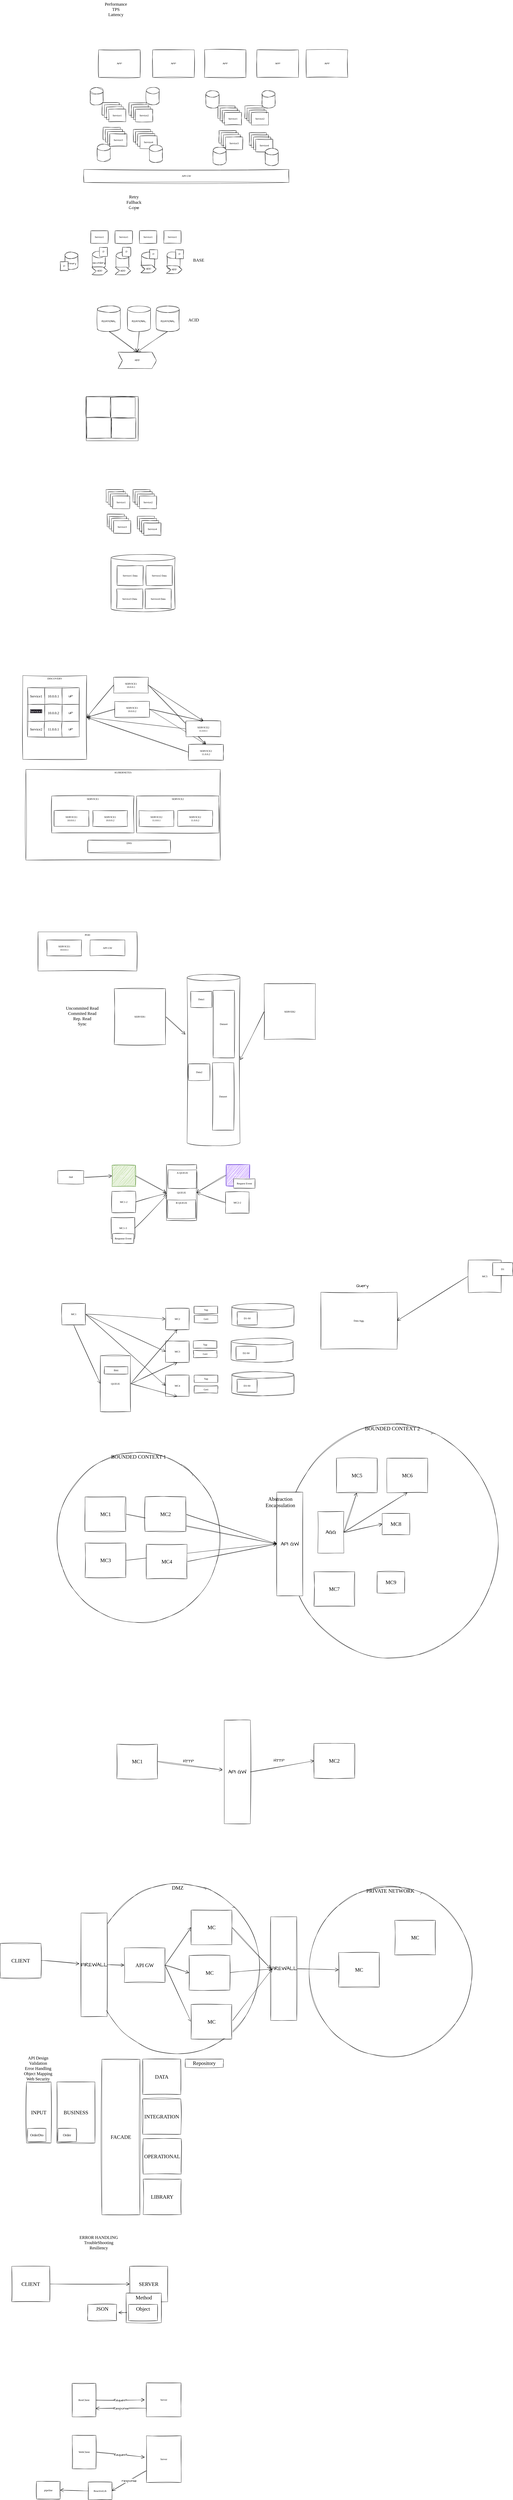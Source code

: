 <mxfile version="24.6.4" type="device">
  <diagram name="Page-1" id="waZNiCKsXyq1Ip2nk9do">
    <mxGraphModel dx="2932" dy="1622" grid="0" gridSize="10" guides="1" tooltips="1" connect="1" arrows="1" fold="1" page="0" pageScale="1" pageWidth="4681" pageHeight="3300" math="0" shadow="0">
      <root>
        <mxCell id="0" />
        <mxCell id="1" parent="0" />
        <mxCell id="T8ieNRO4Ub_aYU-jt7rS-1" value="APP" style="whiteSpace=wrap;html=1;sketch=1;hachureGap=4;jiggle=2;curveFitting=1;fontFamily=Architects Daughter;fontSource=https%3A%2F%2Ffonts.googleapis.com%2Fcss%3Ffamily%3DArchitects%2BDaughter;" parent="1" vertex="1">
          <mxGeometry x="-196" y="-54" width="191" height="127" as="geometry" />
        </mxCell>
        <mxCell id="T8ieNRO4Ub_aYU-jt7rS-2" value="APP" style="whiteSpace=wrap;html=1;sketch=1;hachureGap=4;jiggle=2;curveFitting=1;fontFamily=Architects Daughter;fontSource=https%3A%2F%2Ffonts.googleapis.com%2Fcss%3Ffamily%3DArchitects%2BDaughter;" parent="1" vertex="1">
          <mxGeometry x="53" y="-54" width="191" height="127" as="geometry" />
        </mxCell>
        <mxCell id="T8ieNRO4Ub_aYU-jt7rS-3" value="APP" style="whiteSpace=wrap;html=1;sketch=1;hachureGap=4;jiggle=2;curveFitting=1;fontFamily=Architects Daughter;fontSource=https%3A%2F%2Ffonts.googleapis.com%2Fcss%3Ffamily%3DArchitects%2BDaughter;" parent="1" vertex="1">
          <mxGeometry x="291" y="-54" width="191" height="127" as="geometry" />
        </mxCell>
        <mxCell id="T8ieNRO4Ub_aYU-jt7rS-4" value="APP" style="whiteSpace=wrap;html=1;sketch=1;hachureGap=4;jiggle=2;curveFitting=1;fontFamily=Architects Daughter;fontSource=https%3A%2F%2Ffonts.googleapis.com%2Fcss%3Ffamily%3DArchitects%2BDaughter;" parent="1" vertex="1">
          <mxGeometry x="533" y="-54" width="191" height="127" as="geometry" />
        </mxCell>
        <mxCell id="T8ieNRO4Ub_aYU-jt7rS-5" value="Performance&lt;div&gt;TPS&lt;/div&gt;&lt;div&gt;Lattency&lt;/div&gt;" style="text;html=1;align=center;verticalAlign=middle;resizable=0;points=[];autosize=1;strokeColor=none;fillColor=none;fontSize=20;fontFamily=Verdana;" parent="1" vertex="1">
          <mxGeometry x="-189.5" y="-283" width="144" height="84" as="geometry" />
        </mxCell>
        <mxCell id="T8ieNRO4Ub_aYU-jt7rS-6" value="APP" style="whiteSpace=wrap;html=1;sketch=1;hachureGap=4;jiggle=2;curveFitting=1;fontFamily=Architects Daughter;fontSource=https%3A%2F%2Ffonts.googleapis.com%2Fcss%3Ffamily%3DArchitects%2BDaughter;" parent="1" vertex="1">
          <mxGeometry x="760" y="-54" width="191" height="127" as="geometry" />
        </mxCell>
        <mxCell id="T8ieNRO4Ub_aYU-jt7rS-7" value="Service1" style="whiteSpace=wrap;html=1;sketch=1;hachureGap=4;jiggle=2;curveFitting=1;fontFamily=Verdana;" parent="1" vertex="1">
          <mxGeometry x="-180" y="189" width="79" height="58" as="geometry" />
        </mxCell>
        <mxCell id="T8ieNRO4Ub_aYU-jt7rS-12" value="Service1" style="whiteSpace=wrap;html=1;sketch=1;hachureGap=4;jiggle=2;curveFitting=1;fontFamily=Verdana;" parent="1" vertex="1">
          <mxGeometry x="-170" y="199" width="79" height="58" as="geometry" />
        </mxCell>
        <mxCell id="T8ieNRO4Ub_aYU-jt7rS-13" value="Service1" style="whiteSpace=wrap;html=1;sketch=1;hachureGap=4;jiggle=2;curveFitting=1;fontFamily=Verdana;" parent="1" vertex="1">
          <mxGeometry x="-160" y="209" width="79" height="58" as="geometry" />
        </mxCell>
        <mxCell id="T8ieNRO4Ub_aYU-jt7rS-14" value="Service1" style="whiteSpace=wrap;html=1;sketch=1;hachureGap=4;jiggle=2;curveFitting=1;fontFamily=Verdana;" parent="1" vertex="1">
          <mxGeometry x="-150" y="219" width="79" height="58" as="geometry" />
        </mxCell>
        <mxCell id="T8ieNRO4Ub_aYU-jt7rS-15" value="Service1" style="whiteSpace=wrap;html=1;sketch=1;hachureGap=4;jiggle=2;curveFitting=1;fontFamily=Verdana;" parent="1" vertex="1">
          <mxGeometry x="-56" y="189" width="79" height="58" as="geometry" />
        </mxCell>
        <mxCell id="T8ieNRO4Ub_aYU-jt7rS-16" value="Service1" style="whiteSpace=wrap;html=1;sketch=1;hachureGap=4;jiggle=2;curveFitting=1;fontFamily=Verdana;" parent="1" vertex="1">
          <mxGeometry x="-46" y="199" width="79" height="58" as="geometry" />
        </mxCell>
        <mxCell id="T8ieNRO4Ub_aYU-jt7rS-17" value="Service1" style="whiteSpace=wrap;html=1;sketch=1;hachureGap=4;jiggle=2;curveFitting=1;fontFamily=Verdana;" parent="1" vertex="1">
          <mxGeometry x="-36" y="209" width="79" height="58" as="geometry" />
        </mxCell>
        <mxCell id="T8ieNRO4Ub_aYU-jt7rS-18" value="Service2" style="whiteSpace=wrap;html=1;sketch=1;hachureGap=4;jiggle=2;curveFitting=1;fontFamily=Verdana;" parent="1" vertex="1">
          <mxGeometry x="-26" y="219" width="79" height="58" as="geometry" />
        </mxCell>
        <mxCell id="T8ieNRO4Ub_aYU-jt7rS-19" value="Service1" style="whiteSpace=wrap;html=1;sketch=1;hachureGap=4;jiggle=2;curveFitting=1;fontFamily=Verdana;" parent="1" vertex="1">
          <mxGeometry x="-175" y="302" width="79" height="58" as="geometry" />
        </mxCell>
        <mxCell id="T8ieNRO4Ub_aYU-jt7rS-20" value="Service1" style="whiteSpace=wrap;html=1;sketch=1;hachureGap=4;jiggle=2;curveFitting=1;fontFamily=Verdana;" parent="1" vertex="1">
          <mxGeometry x="-165" y="312" width="79" height="58" as="geometry" />
        </mxCell>
        <mxCell id="T8ieNRO4Ub_aYU-jt7rS-21" value="Service1" style="whiteSpace=wrap;html=1;sketch=1;hachureGap=4;jiggle=2;curveFitting=1;fontFamily=Verdana;" parent="1" vertex="1">
          <mxGeometry x="-155" y="322" width="79" height="58" as="geometry" />
        </mxCell>
        <mxCell id="T8ieNRO4Ub_aYU-jt7rS-22" value="Service3" style="whiteSpace=wrap;html=1;sketch=1;hachureGap=4;jiggle=2;curveFitting=1;fontFamily=Verdana;" parent="1" vertex="1">
          <mxGeometry x="-145" y="332" width="79" height="58" as="geometry" />
        </mxCell>
        <mxCell id="T8ieNRO4Ub_aYU-jt7rS-23" value="Service1" style="whiteSpace=wrap;html=1;sketch=1;hachureGap=4;jiggle=2;curveFitting=1;fontFamily=Verdana;" parent="1" vertex="1">
          <mxGeometry x="-36" y="312" width="79" height="58" as="geometry" />
        </mxCell>
        <mxCell id="T8ieNRO4Ub_aYU-jt7rS-24" value="Service1" style="whiteSpace=wrap;html=1;sketch=1;hachureGap=4;jiggle=2;curveFitting=1;fontFamily=Verdana;" parent="1" vertex="1">
          <mxGeometry x="-26" y="322" width="79" height="58" as="geometry" />
        </mxCell>
        <mxCell id="T8ieNRO4Ub_aYU-jt7rS-25" value="Service1" style="whiteSpace=wrap;html=1;sketch=1;hachureGap=4;jiggle=2;curveFitting=1;fontFamily=Verdana;" parent="1" vertex="1">
          <mxGeometry x="-16" y="332" width="79" height="58" as="geometry" />
        </mxCell>
        <mxCell id="T8ieNRO4Ub_aYU-jt7rS-26" value="Service4" style="whiteSpace=wrap;html=1;sketch=1;hachureGap=4;jiggle=2;curveFitting=1;fontFamily=Verdana;" parent="1" vertex="1">
          <mxGeometry x="-6" y="342" width="79" height="58" as="geometry" />
        </mxCell>
        <mxCell id="T8ieNRO4Ub_aYU-jt7rS-27" value="" style="shape=cylinder3;whiteSpace=wrap;html=1;boundedLbl=1;backgroundOutline=1;size=15;sketch=1;hachureGap=4;jiggle=2;curveFitting=1;fontFamily=Architects Daughter;fontSource=https%3A%2F%2Ffonts.googleapis.com%2Fcss%3Ffamily%3DArchitects%2BDaughter;" parent="1" vertex="1">
          <mxGeometry x="23" y="119" width="60" height="80" as="geometry" />
        </mxCell>
        <mxCell id="T8ieNRO4Ub_aYU-jt7rS-28" value="" style="shape=cylinder3;whiteSpace=wrap;html=1;boundedLbl=1;backgroundOutline=1;size=15;sketch=1;hachureGap=4;jiggle=2;curveFitting=1;fontFamily=Architects Daughter;fontSource=https%3A%2F%2Ffonts.googleapis.com%2Fcss%3Ffamily%3DArchitects%2BDaughter;" parent="1" vertex="1">
          <mxGeometry x="-235" y="119" width="60" height="80" as="geometry" />
        </mxCell>
        <mxCell id="T8ieNRO4Ub_aYU-jt7rS-29" value="" style="shape=cylinder3;whiteSpace=wrap;html=1;boundedLbl=1;backgroundOutline=1;size=15;sketch=1;hachureGap=4;jiggle=2;curveFitting=1;fontFamily=Architects Daughter;fontSource=https%3A%2F%2Ffonts.googleapis.com%2Fcss%3Ffamily%3DArchitects%2BDaughter;" parent="1" vertex="1">
          <mxGeometry x="38" y="384" width="60" height="80" as="geometry" />
        </mxCell>
        <mxCell id="T8ieNRO4Ub_aYU-jt7rS-30" value="" style="shape=cylinder3;whiteSpace=wrap;html=1;boundedLbl=1;backgroundOutline=1;size=15;sketch=1;hachureGap=4;jiggle=2;curveFitting=1;fontFamily=Architects Daughter;fontSource=https%3A%2F%2Ffonts.googleapis.com%2Fcss%3Ffamily%3DArchitects%2BDaughter;" parent="1" vertex="1">
          <mxGeometry x="-202" y="380" width="60" height="80" as="geometry" />
        </mxCell>
        <mxCell id="T8ieNRO4Ub_aYU-jt7rS-55" value="Service1" style="whiteSpace=wrap;html=1;sketch=1;hachureGap=4;jiggle=2;curveFitting=1;fontFamily=Verdana;" parent="1" vertex="1">
          <mxGeometry x="353" y="204" width="79" height="58" as="geometry" />
        </mxCell>
        <mxCell id="T8ieNRO4Ub_aYU-jt7rS-56" value="Service1" style="whiteSpace=wrap;html=1;sketch=1;hachureGap=4;jiggle=2;curveFitting=1;fontFamily=Verdana;" parent="1" vertex="1">
          <mxGeometry x="363" y="214" width="79" height="58" as="geometry" />
        </mxCell>
        <mxCell id="T8ieNRO4Ub_aYU-jt7rS-57" value="Service1" style="whiteSpace=wrap;html=1;sketch=1;hachureGap=4;jiggle=2;curveFitting=1;fontFamily=Verdana;" parent="1" vertex="1">
          <mxGeometry x="373" y="224" width="79" height="58" as="geometry" />
        </mxCell>
        <mxCell id="T8ieNRO4Ub_aYU-jt7rS-58" value="Service1" style="whiteSpace=wrap;html=1;sketch=1;hachureGap=4;jiggle=2;curveFitting=1;fontFamily=Verdana;" parent="1" vertex="1">
          <mxGeometry x="383" y="234" width="79" height="58" as="geometry" />
        </mxCell>
        <mxCell id="T8ieNRO4Ub_aYU-jt7rS-59" value="Service1" style="whiteSpace=wrap;html=1;sketch=1;hachureGap=4;jiggle=2;curveFitting=1;fontFamily=Verdana;" parent="1" vertex="1">
          <mxGeometry x="477" y="204" width="79" height="58" as="geometry" />
        </mxCell>
        <mxCell id="T8ieNRO4Ub_aYU-jt7rS-60" value="Service1" style="whiteSpace=wrap;html=1;sketch=1;hachureGap=4;jiggle=2;curveFitting=1;fontFamily=Verdana;" parent="1" vertex="1">
          <mxGeometry x="487" y="214" width="79" height="58" as="geometry" />
        </mxCell>
        <mxCell id="T8ieNRO4Ub_aYU-jt7rS-61" value="Service1" style="whiteSpace=wrap;html=1;sketch=1;hachureGap=4;jiggle=2;curveFitting=1;fontFamily=Verdana;" parent="1" vertex="1">
          <mxGeometry x="497" y="224" width="79" height="58" as="geometry" />
        </mxCell>
        <mxCell id="T8ieNRO4Ub_aYU-jt7rS-62" value="Service2" style="whiteSpace=wrap;html=1;sketch=1;hachureGap=4;jiggle=2;curveFitting=1;fontFamily=Verdana;" parent="1" vertex="1">
          <mxGeometry x="507" y="234" width="79" height="58" as="geometry" />
        </mxCell>
        <mxCell id="T8ieNRO4Ub_aYU-jt7rS-63" value="Service1" style="whiteSpace=wrap;html=1;sketch=1;hachureGap=4;jiggle=2;curveFitting=1;fontFamily=Verdana;" parent="1" vertex="1">
          <mxGeometry x="358" y="317" width="79" height="58" as="geometry" />
        </mxCell>
        <mxCell id="T8ieNRO4Ub_aYU-jt7rS-64" value="Service1" style="whiteSpace=wrap;html=1;sketch=1;hachureGap=4;jiggle=2;curveFitting=1;fontFamily=Verdana;" parent="1" vertex="1">
          <mxGeometry x="368" y="327" width="79" height="58" as="geometry" />
        </mxCell>
        <mxCell id="T8ieNRO4Ub_aYU-jt7rS-65" value="Service1" style="whiteSpace=wrap;html=1;sketch=1;hachureGap=4;jiggle=2;curveFitting=1;fontFamily=Verdana;" parent="1" vertex="1">
          <mxGeometry x="378" y="337" width="79" height="58" as="geometry" />
        </mxCell>
        <mxCell id="T8ieNRO4Ub_aYU-jt7rS-66" value="Service3" style="whiteSpace=wrap;html=1;sketch=1;hachureGap=4;jiggle=2;curveFitting=1;fontFamily=Verdana;" parent="1" vertex="1">
          <mxGeometry x="388" y="347" width="79" height="58" as="geometry" />
        </mxCell>
        <mxCell id="T8ieNRO4Ub_aYU-jt7rS-67" value="Service1" style="whiteSpace=wrap;html=1;sketch=1;hachureGap=4;jiggle=2;curveFitting=1;fontFamily=Verdana;" parent="1" vertex="1">
          <mxGeometry x="497" y="327" width="79" height="58" as="geometry" />
        </mxCell>
        <mxCell id="T8ieNRO4Ub_aYU-jt7rS-68" value="Service1" style="whiteSpace=wrap;html=1;sketch=1;hachureGap=4;jiggle=2;curveFitting=1;fontFamily=Verdana;" parent="1" vertex="1">
          <mxGeometry x="507" y="337" width="79" height="58" as="geometry" />
        </mxCell>
        <mxCell id="T8ieNRO4Ub_aYU-jt7rS-69" value="Service1" style="whiteSpace=wrap;html=1;sketch=1;hachureGap=4;jiggle=2;curveFitting=1;fontFamily=Verdana;" parent="1" vertex="1">
          <mxGeometry x="517" y="347" width="79" height="58" as="geometry" />
        </mxCell>
        <mxCell id="T8ieNRO4Ub_aYU-jt7rS-70" value="Service4" style="whiteSpace=wrap;html=1;sketch=1;hachureGap=4;jiggle=2;curveFitting=1;fontFamily=Verdana;" parent="1" vertex="1">
          <mxGeometry x="527" y="357" width="79" height="58" as="geometry" />
        </mxCell>
        <mxCell id="T8ieNRO4Ub_aYU-jt7rS-71" value="" style="shape=cylinder3;whiteSpace=wrap;html=1;boundedLbl=1;backgroundOutline=1;size=15;sketch=1;hachureGap=4;jiggle=2;curveFitting=1;fontFamily=Architects Daughter;fontSource=https%3A%2F%2Ffonts.googleapis.com%2Fcss%3Ffamily%3DArchitects%2BDaughter;" parent="1" vertex="1">
          <mxGeometry x="556" y="134" width="60" height="80" as="geometry" />
        </mxCell>
        <mxCell id="T8ieNRO4Ub_aYU-jt7rS-72" value="" style="shape=cylinder3;whiteSpace=wrap;html=1;boundedLbl=1;backgroundOutline=1;size=15;sketch=1;hachureGap=4;jiggle=2;curveFitting=1;fontFamily=Architects Daughter;fontSource=https%3A%2F%2Ffonts.googleapis.com%2Fcss%3Ffamily%3DArchitects%2BDaughter;" parent="1" vertex="1">
          <mxGeometry x="298" y="134" width="60" height="80" as="geometry" />
        </mxCell>
        <mxCell id="T8ieNRO4Ub_aYU-jt7rS-73" value="" style="shape=cylinder3;whiteSpace=wrap;html=1;boundedLbl=1;backgroundOutline=1;size=15;sketch=1;hachureGap=4;jiggle=2;curveFitting=1;fontFamily=Architects Daughter;fontSource=https%3A%2F%2Ffonts.googleapis.com%2Fcss%3Ffamily%3DArchitects%2BDaughter;" parent="1" vertex="1">
          <mxGeometry x="571" y="399" width="60" height="80" as="geometry" />
        </mxCell>
        <mxCell id="T8ieNRO4Ub_aYU-jt7rS-74" value="" style="shape=cylinder3;whiteSpace=wrap;html=1;boundedLbl=1;backgroundOutline=1;size=15;sketch=1;hachureGap=4;jiggle=2;curveFitting=1;fontFamily=Architects Daughter;fontSource=https%3A%2F%2Ffonts.googleapis.com%2Fcss%3Ffamily%3DArchitects%2BDaughter;" parent="1" vertex="1">
          <mxGeometry x="331" y="395" width="60" height="80" as="geometry" />
        </mxCell>
        <mxCell id="T8ieNRO4Ub_aYU-jt7rS-75" value="&lt;font face=&quot;Verdana&quot;&gt;API GW&lt;/font&gt;" style="whiteSpace=wrap;html=1;sketch=1;hachureGap=4;jiggle=2;curveFitting=1;fontFamily=Architects Daughter;fontSource=https%3A%2F%2Ffonts.googleapis.com%2Fcss%3Ffamily%3DArchitects%2BDaughter;" parent="1" vertex="1">
          <mxGeometry x="-264" y="496" width="944" height="60" as="geometry" />
        </mxCell>
        <mxCell id="T8ieNRO4Ub_aYU-jt7rS-76" value="&lt;font face=&quot;Verdana&quot;&gt;Retry&lt;/font&gt;&lt;div&gt;&lt;font face=&quot;Verdana&quot;&gt;Fallback&lt;/font&gt;&lt;/div&gt;&lt;div&gt;Cope&lt;/div&gt;" style="text;html=1;align=center;verticalAlign=middle;resizable=0;points=[];autosize=1;strokeColor=none;fillColor=none;fontSize=20;fontFamily=Architects Daughter;fontSource=https%3A%2F%2Ffonts.googleapis.com%2Fcss%3Ffamily%3DArchitects%2BDaughter;" parent="1" vertex="1">
          <mxGeometry x="-83.5" y="602" width="98" height="88" as="geometry" />
        </mxCell>
        <mxCell id="T8ieNRO4Ub_aYU-jt7rS-77" value="Service1" style="whiteSpace=wrap;html=1;sketch=1;hachureGap=4;jiggle=2;curveFitting=1;fontFamily=Verdana;" parent="1" vertex="1">
          <mxGeometry x="-232" y="778" width="79" height="58" as="geometry" />
        </mxCell>
        <mxCell id="T8ieNRO4Ub_aYU-jt7rS-78" value="Service1" style="whiteSpace=wrap;html=1;sketch=1;hachureGap=4;jiggle=2;curveFitting=1;fontFamily=Verdana;" parent="1" vertex="1">
          <mxGeometry x="-120" y="778" width="79" height="58" as="geometry" />
        </mxCell>
        <mxCell id="T8ieNRO4Ub_aYU-jt7rS-79" value="Service1" style="whiteSpace=wrap;html=1;sketch=1;hachureGap=4;jiggle=2;curveFitting=1;fontFamily=Verdana;" parent="1" vertex="1">
          <mxGeometry x="-8" y="778" width="79" height="58" as="geometry" />
        </mxCell>
        <mxCell id="T8ieNRO4Ub_aYU-jt7rS-80" value="Service1" style="whiteSpace=wrap;html=1;sketch=1;hachureGap=4;jiggle=2;curveFitting=1;fontFamily=Verdana;" parent="1" vertex="1">
          <mxGeometry x="104" y="778" width="79" height="58" as="geometry" />
        </mxCell>
        <mxCell id="T8ieNRO4Ub_aYU-jt7rS-81" value="secondary" style="shape=cylinder3;whiteSpace=wrap;html=1;boundedLbl=1;backgroundOutline=1;size=15;sketch=1;hachureGap=4;jiggle=2;curveFitting=1;fontFamily=Architects Daughter;fontSource=https%3A%2F%2Ffonts.googleapis.com%2Fcss%3Ffamily%3DArchitects%2BDaughter;" parent="1" vertex="1">
          <mxGeometry x="-225" y="873" width="60" height="80" as="geometry" />
        </mxCell>
        <mxCell id="T8ieNRO4Ub_aYU-jt7rS-82" value="" style="shape=cylinder3;whiteSpace=wrap;html=1;boundedLbl=1;backgroundOutline=1;size=15;sketch=1;hachureGap=4;jiggle=2;curveFitting=1;fontFamily=Architects Daughter;fontSource=https%3A%2F%2Ffonts.googleapis.com%2Fcss%3Ffamily%3DArchitects%2BDaughter;" parent="1" vertex="1">
          <mxGeometry x="-116" y="876" width="60" height="80" as="geometry" />
        </mxCell>
        <mxCell id="T8ieNRO4Ub_aYU-jt7rS-83" value="" style="shape=cylinder3;whiteSpace=wrap;html=1;boundedLbl=1;backgroundOutline=1;size=15;sketch=1;hachureGap=4;jiggle=2;curveFitting=1;fontFamily=Architects Daughter;fontSource=https%3A%2F%2Ffonts.googleapis.com%2Fcss%3Ffamily%3DArchitects%2BDaughter;" parent="1" vertex="1">
          <mxGeometry x="1.5" y="876" width="60" height="80" as="geometry" />
        </mxCell>
        <mxCell id="T8ieNRO4Ub_aYU-jt7rS-84" value="" style="shape=cylinder3;whiteSpace=wrap;html=1;boundedLbl=1;backgroundOutline=1;size=15;sketch=1;hachureGap=4;jiggle=2;curveFitting=1;fontFamily=Architects Daughter;fontSource=https%3A%2F%2Ffonts.googleapis.com%2Fcss%3Ffamily%3DArchitects%2BDaughter;" parent="1" vertex="1">
          <mxGeometry x="118.5" y="876" width="60" height="80" as="geometry" />
        </mxCell>
        <mxCell id="T8ieNRO4Ub_aYU-jt7rS-85" value="primary" style="shape=cylinder3;whiteSpace=wrap;html=1;boundedLbl=1;backgroundOutline=1;size=15;sketch=1;hachureGap=4;jiggle=2;curveFitting=1;fontFamily=Architects Daughter;fontSource=https%3A%2F%2Ffonts.googleapis.com%2Fcss%3Ffamily%3DArchitects%2BDaughter;" parent="1" vertex="1">
          <mxGeometry x="-351" y="876" width="60" height="80" as="geometry" />
        </mxCell>
        <mxCell id="T8ieNRO4Ub_aYU-jt7rS-86" value="D" style="whiteSpace=wrap;html=1;sketch=1;hachureGap=4;jiggle=2;curveFitting=1;fontFamily=Architects Daughter;fontSource=https%3A%2F%2Ffonts.googleapis.com%2Fcss%3Ffamily%3DArchitects%2BDaughter;" parent="1" vertex="1">
          <mxGeometry x="-373" y="920" width="37" height="42" as="geometry" />
        </mxCell>
        <mxCell id="T8ieNRO4Ub_aYU-jt7rS-87" value="D" style="whiteSpace=wrap;html=1;sketch=1;hachureGap=4;jiggle=2;curveFitting=1;fontFamily=Architects Daughter;fontSource=https%3A%2F%2Ffonts.googleapis.com%2Fcss%3Ffamily%3DArchitects%2BDaughter;" parent="1" vertex="1">
          <mxGeometry x="-192" y="854" width="37" height="42" as="geometry" />
        </mxCell>
        <mxCell id="T8ieNRO4Ub_aYU-jt7rS-88" value="D" style="whiteSpace=wrap;html=1;sketch=1;hachureGap=4;jiggle=2;curveFitting=1;fontFamily=Architects Daughter;fontSource=https%3A%2F%2Ffonts.googleapis.com%2Fcss%3Ffamily%3DArchitects%2BDaughter;" parent="1" vertex="1">
          <mxGeometry x="-86" y="854" width="37" height="42" as="geometry" />
        </mxCell>
        <mxCell id="T8ieNRO4Ub_aYU-jt7rS-89" value="D" style="whiteSpace=wrap;html=1;sketch=1;hachureGap=4;jiggle=2;curveFitting=1;fontFamily=Architects Daughter;fontSource=https%3A%2F%2Ffonts.googleapis.com%2Fcss%3Ffamily%3DArchitects%2BDaughter;" parent="1" vertex="1">
          <mxGeometry x="38" y="865" width="37" height="42" as="geometry" />
        </mxCell>
        <mxCell id="T8ieNRO4Ub_aYU-jt7rS-90" value="D" style="whiteSpace=wrap;html=1;sketch=1;hachureGap=4;jiggle=2;curveFitting=1;fontFamily=Architects Daughter;fontSource=https%3A%2F%2Ffonts.googleapis.com%2Fcss%3Ffamily%3DArchitects%2BDaughter;" parent="1" vertex="1">
          <mxGeometry x="158" y="865" width="37" height="42" as="geometry" />
        </mxCell>
        <mxCell id="T8ieNRO4Ub_aYU-jt7rS-91" value="HDD" style="shape=step;perimeter=stepPerimeter;whiteSpace=wrap;html=1;fixedSize=1;sketch=1;hachureGap=4;jiggle=2;curveFitting=1;fontFamily=Architects Daughter;fontSource=https%3A%2F%2Ffonts.googleapis.com%2Fcss%3Ffamily%3DArchitects%2BDaughter;" parent="1" vertex="1">
          <mxGeometry x="116" y="939.5" width="72" height="35" as="geometry" />
        </mxCell>
        <mxCell id="T8ieNRO4Ub_aYU-jt7rS-92" value="HDD" style="shape=step;perimeter=stepPerimeter;whiteSpace=wrap;html=1;fixedSize=1;sketch=1;hachureGap=4;jiggle=2;curveFitting=1;fontFamily=Architects Daughter;fontSource=https%3A%2F%2Ffonts.googleapis.com%2Fcss%3Ffamily%3DArchitects%2BDaughter;" parent="1" vertex="1">
          <mxGeometry x="-2.5" y="936" width="72" height="35" as="geometry" />
        </mxCell>
        <mxCell id="T8ieNRO4Ub_aYU-jt7rS-93" value="HDD" style="shape=step;perimeter=stepPerimeter;whiteSpace=wrap;html=1;fixedSize=1;sketch=1;hachureGap=4;jiggle=2;curveFitting=1;fontFamily=Architects Daughter;fontSource=https%3A%2F%2Ffonts.googleapis.com%2Fcss%3Ffamily%3DArchitects%2BDaughter;" parent="1" vertex="1">
          <mxGeometry x="-120" y="945" width="72" height="35" as="geometry" />
        </mxCell>
        <mxCell id="T8ieNRO4Ub_aYU-jt7rS-94" value="HDD" style="shape=step;perimeter=stepPerimeter;whiteSpace=wrap;html=1;fixedSize=1;sketch=1;hachureGap=4;jiggle=2;curveFitting=1;fontFamily=Architects Daughter;fontSource=https%3A%2F%2Ffonts.googleapis.com%2Fcss%3Ffamily%3DArchitects%2BDaughter;" parent="1" vertex="1">
          <mxGeometry x="-227" y="945" width="72" height="35" as="geometry" />
        </mxCell>
        <mxCell id="T8ieNRO4Ub_aYU-jt7rS-99" style="edgeStyle=none;curved=1;rounded=0;sketch=1;hachureGap=4;jiggle=2;curveFitting=1;orthogonalLoop=1;jettySize=auto;html=1;exitX=0.5;exitY=1;exitDx=0;exitDy=0;exitPerimeter=0;entryX=0.5;entryY=0;entryDx=0;entryDy=0;fontFamily=Architects Daughter;fontSource=https%3A%2F%2Ffonts.googleapis.com%2Fcss%3Ffamily%3DArchitects%2BDaughter;fontSize=16;startSize=14;endArrow=open;endSize=14;sourcePerimeterSpacing=8;targetPerimeterSpacing=8;" parent="1" source="T8ieNRO4Ub_aYU-jt7rS-95" target="T8ieNRO4Ub_aYU-jt7rS-96" edge="1">
          <mxGeometry relative="1" as="geometry" />
        </mxCell>
        <mxCell id="T8ieNRO4Ub_aYU-jt7rS-95" value="RElATIONAL" style="shape=cylinder3;whiteSpace=wrap;html=1;boundedLbl=1;backgroundOutline=1;size=15;sketch=1;hachureGap=4;jiggle=2;curveFitting=1;fontFamily=Architects Daughter;fontSource=https%3A%2F%2Ffonts.googleapis.com%2Fcss%3Ffamily%3DArchitects%2BDaughter;" parent="1" vertex="1">
          <mxGeometry x="-202" y="1124" width="106" height="117" as="geometry" />
        </mxCell>
        <mxCell id="T8ieNRO4Ub_aYU-jt7rS-96" value="HDD" style="shape=step;perimeter=stepPerimeter;whiteSpace=wrap;html=1;fixedSize=1;sketch=1;hachureGap=4;jiggle=2;curveFitting=1;fontFamily=Architects Daughter;fontSource=https%3A%2F%2Ffonts.googleapis.com%2Fcss%3Ffamily%3DArchitects%2BDaughter;" parent="1" vertex="1">
          <mxGeometry x="-106.5" y="1336" width="176" height="76" as="geometry" />
        </mxCell>
        <mxCell id="T8ieNRO4Ub_aYU-jt7rS-100" style="edgeStyle=none;curved=1;rounded=0;sketch=1;hachureGap=4;jiggle=2;curveFitting=1;orthogonalLoop=1;jettySize=auto;html=1;exitX=0.5;exitY=1;exitDx=0;exitDy=0;exitPerimeter=0;entryX=0.5;entryY=0;entryDx=0;entryDy=0;fontFamily=Architects Daughter;fontSource=https%3A%2F%2Ffonts.googleapis.com%2Fcss%3Ffamily%3DArchitects%2BDaughter;fontSize=16;startSize=14;endArrow=open;endSize=14;sourcePerimeterSpacing=8;targetPerimeterSpacing=8;" parent="1" source="T8ieNRO4Ub_aYU-jt7rS-97" target="T8ieNRO4Ub_aYU-jt7rS-96" edge="1">
          <mxGeometry relative="1" as="geometry" />
        </mxCell>
        <mxCell id="T8ieNRO4Ub_aYU-jt7rS-97" value="RElATIONAL" style="shape=cylinder3;whiteSpace=wrap;html=1;boundedLbl=1;backgroundOutline=1;size=15;sketch=1;hachureGap=4;jiggle=2;curveFitting=1;fontFamily=Architects Daughter;fontSource=https%3A%2F%2Ffonts.googleapis.com%2Fcss%3Ffamily%3DArchitects%2BDaughter;" parent="1" vertex="1">
          <mxGeometry x="-63" y="1124" width="106" height="117" as="geometry" />
        </mxCell>
        <mxCell id="T8ieNRO4Ub_aYU-jt7rS-101" style="edgeStyle=none;curved=1;rounded=0;sketch=1;hachureGap=4;jiggle=2;curveFitting=1;orthogonalLoop=1;jettySize=auto;html=1;exitX=0.5;exitY=1;exitDx=0;exitDy=0;exitPerimeter=0;entryX=0.5;entryY=0;entryDx=0;entryDy=0;fontFamily=Architects Daughter;fontSource=https%3A%2F%2Ffonts.googleapis.com%2Fcss%3Ffamily%3DArchitects%2BDaughter;fontSize=16;startSize=14;endArrow=open;endSize=14;sourcePerimeterSpacing=8;targetPerimeterSpacing=8;" parent="1" source="T8ieNRO4Ub_aYU-jt7rS-98" target="T8ieNRO4Ub_aYU-jt7rS-96" edge="1">
          <mxGeometry relative="1" as="geometry" />
        </mxCell>
        <mxCell id="T8ieNRO4Ub_aYU-jt7rS-98" value="RElATIONAL" style="shape=cylinder3;whiteSpace=wrap;html=1;boundedLbl=1;backgroundOutline=1;size=15;sketch=1;hachureGap=4;jiggle=2;curveFitting=1;fontFamily=Architects Daughter;fontSource=https%3A%2F%2Ffonts.googleapis.com%2Fcss%3Ffamily%3DArchitects%2BDaughter;" parent="1" vertex="1">
          <mxGeometry x="69.5" y="1124" width="106" height="117" as="geometry" />
        </mxCell>
        <mxCell id="T8ieNRO4Ub_aYU-jt7rS-102" value="&lt;font face=&quot;Verdana&quot;&gt;ACID&lt;/font&gt;" style="text;html=1;align=center;verticalAlign=middle;resizable=0;points=[];autosize=1;strokeColor=none;fillColor=none;fontSize=20;fontFamily=Architects Daughter;fontSource=https%3A%2F%2Ffonts.googleapis.com%2Fcss%3Ffamily%3DArchitects%2BDaughter;" parent="1" vertex="1">
          <mxGeometry x="206" y="1169" width="69" height="38" as="geometry" />
        </mxCell>
        <mxCell id="T8ieNRO4Ub_aYU-jt7rS-103" value="&lt;font face=&quot;Verdana&quot;&gt;BASE&lt;/font&gt;" style="text;html=1;align=center;verticalAlign=middle;resizable=0;points=[];autosize=1;strokeColor=none;fillColor=none;fontSize=20;fontFamily=Architects Daughter;fontSource=https%3A%2F%2Ffonts.googleapis.com%2Fcss%3Ffamily%3DArchitects%2BDaughter;" parent="1" vertex="1">
          <mxGeometry x="228" y="894" width="72" height="38" as="geometry" />
        </mxCell>
        <mxCell id="T8ieNRO4Ub_aYU-jt7rS-104" value="" style="whiteSpace=wrap;html=1;sketch=1;hachureGap=4;jiggle=2;curveFitting=1;fontFamily=Architects Daughter;fontSource=https%3A%2F%2Ffonts.googleapis.com%2Fcss%3Ffamily%3DArchitects%2BDaughter;" parent="1" vertex="1">
          <mxGeometry x="-253" y="1540" width="239" height="204" as="geometry" />
        </mxCell>
        <mxCell id="T8ieNRO4Ub_aYU-jt7rS-105" value="" style="whiteSpace=wrap;html=1;sketch=1;hachureGap=4;jiggle=2;curveFitting=1;fontFamily=Architects Daughter;fontSource=https%3A%2F%2Ffonts.googleapis.com%2Fcss%3Ffamily%3DArchitects%2BDaughter;" parent="1" vertex="1">
          <mxGeometry x="-254" y="1542" width="112" height="94" as="geometry" />
        </mxCell>
        <mxCell id="T8ieNRO4Ub_aYU-jt7rS-106" value="" style="whiteSpace=wrap;html=1;sketch=1;hachureGap=4;jiggle=2;curveFitting=1;fontFamily=Architects Daughter;fontSource=https%3A%2F%2Ffonts.googleapis.com%2Fcss%3Ffamily%3DArchitects%2BDaughter;" parent="1" vertex="1">
          <mxGeometry x="-251" y="1638" width="112" height="94" as="geometry" />
        </mxCell>
        <mxCell id="T8ieNRO4Ub_aYU-jt7rS-107" value="" style="whiteSpace=wrap;html=1;sketch=1;hachureGap=4;jiggle=2;curveFitting=1;fontFamily=Architects Daughter;fontSource=https%3A%2F%2Ffonts.googleapis.com%2Fcss%3Ffamily%3DArchitects%2BDaughter;" parent="1" vertex="1">
          <mxGeometry x="-140" y="1544" width="112" height="94" as="geometry" />
        </mxCell>
        <mxCell id="T8ieNRO4Ub_aYU-jt7rS-108" value="" style="whiteSpace=wrap;html=1;sketch=1;hachureGap=4;jiggle=2;curveFitting=1;fontFamily=Architects Daughter;fontSource=https%3A%2F%2Ffonts.googleapis.com%2Fcss%3Ffamily%3DArchitects%2BDaughter;" parent="1" vertex="1">
          <mxGeometry x="-136.5" y="1638" width="112" height="94" as="geometry" />
        </mxCell>
        <mxCell id="T8ieNRO4Ub_aYU-jt7rS-109" value="Service1" style="whiteSpace=wrap;html=1;sketch=1;hachureGap=4;jiggle=2;curveFitting=1;fontFamily=Verdana;" parent="1" vertex="1">
          <mxGeometry x="-162" y="1968" width="79" height="58" as="geometry" />
        </mxCell>
        <mxCell id="T8ieNRO4Ub_aYU-jt7rS-110" value="Service1" style="whiteSpace=wrap;html=1;sketch=1;hachureGap=4;jiggle=2;curveFitting=1;fontFamily=Verdana;" parent="1" vertex="1">
          <mxGeometry x="-152" y="1978" width="79" height="58" as="geometry" />
        </mxCell>
        <mxCell id="T8ieNRO4Ub_aYU-jt7rS-111" value="Service1" style="whiteSpace=wrap;html=1;sketch=1;hachureGap=4;jiggle=2;curveFitting=1;fontFamily=Verdana;" parent="1" vertex="1">
          <mxGeometry x="-142" y="1988" width="79" height="58" as="geometry" />
        </mxCell>
        <mxCell id="T8ieNRO4Ub_aYU-jt7rS-112" value="Service1" style="whiteSpace=wrap;html=1;sketch=1;hachureGap=4;jiggle=2;curveFitting=1;fontFamily=Verdana;" parent="1" vertex="1">
          <mxGeometry x="-132" y="1998" width="79" height="58" as="geometry" />
        </mxCell>
        <mxCell id="T8ieNRO4Ub_aYU-jt7rS-113" value="Service1" style="whiteSpace=wrap;html=1;sketch=1;hachureGap=4;jiggle=2;curveFitting=1;fontFamily=Verdana;" parent="1" vertex="1">
          <mxGeometry x="-38" y="1968" width="79" height="58" as="geometry" />
        </mxCell>
        <mxCell id="T8ieNRO4Ub_aYU-jt7rS-114" value="Service1" style="whiteSpace=wrap;html=1;sketch=1;hachureGap=4;jiggle=2;curveFitting=1;fontFamily=Verdana;" parent="1" vertex="1">
          <mxGeometry x="-28" y="1978" width="79" height="58" as="geometry" />
        </mxCell>
        <mxCell id="T8ieNRO4Ub_aYU-jt7rS-115" value="Service1" style="whiteSpace=wrap;html=1;sketch=1;hachureGap=4;jiggle=2;curveFitting=1;fontFamily=Verdana;" parent="1" vertex="1">
          <mxGeometry x="-18" y="1988" width="79" height="58" as="geometry" />
        </mxCell>
        <mxCell id="T8ieNRO4Ub_aYU-jt7rS-116" value="Service2" style="whiteSpace=wrap;html=1;sketch=1;hachureGap=4;jiggle=2;curveFitting=1;fontFamily=Verdana;" parent="1" vertex="1">
          <mxGeometry x="-8" y="1998" width="79" height="58" as="geometry" />
        </mxCell>
        <mxCell id="T8ieNRO4Ub_aYU-jt7rS-117" value="Service1" style="whiteSpace=wrap;html=1;sketch=1;hachureGap=4;jiggle=2;curveFitting=1;fontFamily=Verdana;" parent="1" vertex="1">
          <mxGeometry x="-157" y="2081" width="79" height="58" as="geometry" />
        </mxCell>
        <mxCell id="T8ieNRO4Ub_aYU-jt7rS-118" value="Service1" style="whiteSpace=wrap;html=1;sketch=1;hachureGap=4;jiggle=2;curveFitting=1;fontFamily=Verdana;" parent="1" vertex="1">
          <mxGeometry x="-147" y="2091" width="79" height="58" as="geometry" />
        </mxCell>
        <mxCell id="T8ieNRO4Ub_aYU-jt7rS-119" value="Service1" style="whiteSpace=wrap;html=1;sketch=1;hachureGap=4;jiggle=2;curveFitting=1;fontFamily=Verdana;" parent="1" vertex="1">
          <mxGeometry x="-137" y="2101" width="79" height="58" as="geometry" />
        </mxCell>
        <mxCell id="T8ieNRO4Ub_aYU-jt7rS-120" value="Service3" style="whiteSpace=wrap;html=1;sketch=1;hachureGap=4;jiggle=2;curveFitting=1;fontFamily=Verdana;" parent="1" vertex="1">
          <mxGeometry x="-127" y="2111" width="79" height="58" as="geometry" />
        </mxCell>
        <mxCell id="T8ieNRO4Ub_aYU-jt7rS-121" value="Service1" style="whiteSpace=wrap;html=1;sketch=1;hachureGap=4;jiggle=2;curveFitting=1;fontFamily=Verdana;" parent="1" vertex="1">
          <mxGeometry x="-18" y="2091" width="79" height="58" as="geometry" />
        </mxCell>
        <mxCell id="T8ieNRO4Ub_aYU-jt7rS-122" value="Service1" style="whiteSpace=wrap;html=1;sketch=1;hachureGap=4;jiggle=2;curveFitting=1;fontFamily=Verdana;" parent="1" vertex="1">
          <mxGeometry x="-8" y="2101" width="79" height="58" as="geometry" />
        </mxCell>
        <mxCell id="T8ieNRO4Ub_aYU-jt7rS-123" value="Service1" style="whiteSpace=wrap;html=1;sketch=1;hachureGap=4;jiggle=2;curveFitting=1;fontFamily=Verdana;" parent="1" vertex="1">
          <mxGeometry x="2" y="2111" width="79" height="58" as="geometry" />
        </mxCell>
        <mxCell id="T8ieNRO4Ub_aYU-jt7rS-124" value="Service4" style="whiteSpace=wrap;html=1;sketch=1;hachureGap=4;jiggle=2;curveFitting=1;fontFamily=Verdana;" parent="1" vertex="1">
          <mxGeometry x="12" y="2121" width="79" height="58" as="geometry" />
        </mxCell>
        <mxCell id="T8ieNRO4Ub_aYU-jt7rS-126" value="" style="shape=cylinder3;whiteSpace=wrap;html=1;boundedLbl=1;backgroundOutline=1;size=15;sketch=1;hachureGap=4;jiggle=2;curveFitting=1;fontFamily=Architects Daughter;fontSource=https%3A%2F%2Ffonts.googleapis.com%2Fcss%3Ffamily%3DArchitects%2BDaughter;" parent="1" vertex="1">
          <mxGeometry x="-139" y="2267" width="295" height="263" as="geometry" />
        </mxCell>
        <mxCell id="T8ieNRO4Ub_aYU-jt7rS-127" value="Service1 Data" style="whiteSpace=wrap;html=1;sketch=1;hachureGap=4;jiggle=2;curveFitting=1;fontFamily=Verdana;" parent="1" vertex="1">
          <mxGeometry x="-111" y="2318" width="120" height="91" as="geometry" />
        </mxCell>
        <mxCell id="T8ieNRO4Ub_aYU-jt7rS-128" value="Service2 Data" style="whiteSpace=wrap;html=1;sketch=1;hachureGap=4;jiggle=2;curveFitting=1;fontFamily=Verdana;" parent="1" vertex="1">
          <mxGeometry x="23" y="2318" width="120" height="91" as="geometry" />
        </mxCell>
        <mxCell id="T8ieNRO4Ub_aYU-jt7rS-129" value="Service3 Data" style="whiteSpace=wrap;html=1;sketch=1;hachureGap=4;jiggle=2;curveFitting=1;fontFamily=Verdana;" parent="1" vertex="1">
          <mxGeometry x="-113" y="2425" width="120" height="91" as="geometry" />
        </mxCell>
        <mxCell id="T8ieNRO4Ub_aYU-jt7rS-130" value="Service4 Data" style="whiteSpace=wrap;html=1;sketch=1;hachureGap=4;jiggle=2;curveFitting=1;fontFamily=Verdana;" parent="1" vertex="1">
          <mxGeometry x="18" y="2425" width="120" height="91" as="geometry" />
        </mxCell>
        <mxCell id="T8ieNRO4Ub_aYU-jt7rS-131" value="DISCOVERY" style="rounded=0;whiteSpace=wrap;html=1;sketch=1;hachureGap=4;jiggle=2;curveFitting=1;fontFamily=Verdana;verticalAlign=top;" parent="1" vertex="1">
          <mxGeometry x="-545" y="2823" width="294" height="386" as="geometry" />
        </mxCell>
        <mxCell id="T8ieNRO4Ub_aYU-jt7rS-133" style="edgeStyle=none;curved=1;rounded=0;sketch=1;hachureGap=4;jiggle=2;curveFitting=1;orthogonalLoop=1;jettySize=auto;html=1;exitX=0;exitY=0.5;exitDx=0;exitDy=0;entryX=1;entryY=0.5;entryDx=0;entryDy=0;fontFamily=Architects Daughter;fontSource=https%3A%2F%2Ffonts.googleapis.com%2Fcss%3Ffamily%3DArchitects%2BDaughter;fontSize=16;startSize=14;endArrow=open;endSize=14;sourcePerimeterSpacing=8;targetPerimeterSpacing=8;" parent="1" source="T8ieNRO4Ub_aYU-jt7rS-132" target="T8ieNRO4Ub_aYU-jt7rS-131" edge="1">
          <mxGeometry relative="1" as="geometry" />
        </mxCell>
        <mxCell id="T8ieNRO4Ub_aYU-jt7rS-154" style="edgeStyle=none;curved=1;rounded=0;sketch=1;hachureGap=4;jiggle=2;curveFitting=1;orthogonalLoop=1;jettySize=auto;html=1;exitX=1;exitY=0.5;exitDx=0;exitDy=0;entryX=0.5;entryY=0;entryDx=0;entryDy=0;fontFamily=Architects Daughter;fontSource=https%3A%2F%2Ffonts.googleapis.com%2Fcss%3Ffamily%3DArchitects%2BDaughter;fontSize=16;startSize=14;endArrow=open;endSize=14;sourcePerimeterSpacing=8;targetPerimeterSpacing=8;" parent="1" source="T8ieNRO4Ub_aYU-jt7rS-132" target="T8ieNRO4Ub_aYU-jt7rS-150" edge="1">
          <mxGeometry relative="1" as="geometry" />
        </mxCell>
        <mxCell id="T8ieNRO4Ub_aYU-jt7rS-155" style="edgeStyle=none;curved=1;rounded=0;sketch=1;hachureGap=4;jiggle=2;curveFitting=1;orthogonalLoop=1;jettySize=auto;html=1;exitX=1;exitY=0.5;exitDx=0;exitDy=0;entryX=0.5;entryY=0;entryDx=0;entryDy=0;fontFamily=Architects Daughter;fontSource=https%3A%2F%2Ffonts.googleapis.com%2Fcss%3Ffamily%3DArchitects%2BDaughter;fontSize=16;startSize=14;endArrow=open;endSize=14;sourcePerimeterSpacing=8;targetPerimeterSpacing=8;" parent="1" source="T8ieNRO4Ub_aYU-jt7rS-132" target="T8ieNRO4Ub_aYU-jt7rS-151" edge="1">
          <mxGeometry relative="1" as="geometry" />
        </mxCell>
        <mxCell id="T8ieNRO4Ub_aYU-jt7rS-132" value="SERVICE1&lt;div&gt;10.0.0.1&lt;/div&gt;" style="rounded=0;whiteSpace=wrap;html=1;sketch=1;hachureGap=4;jiggle=2;curveFitting=1;fontFamily=Verdana;verticalAlign=middle;" parent="1" vertex="1">
          <mxGeometry x="-127" y="2831" width="160" height="73" as="geometry" />
        </mxCell>
        <mxCell id="T8ieNRO4Ub_aYU-jt7rS-134" value="" style="shape=table;startSize=0;container=1;collapsible=0;childLayout=tableLayout;fontSize=16;sketch=1;hachureGap=4;jiggle=2;curveFitting=1;fontFamily=Verdana;" parent="1" vertex="1">
          <mxGeometry x="-523" y="2879" width="238" height="226" as="geometry" />
        </mxCell>
        <mxCell id="T8ieNRO4Ub_aYU-jt7rS-135" value="" style="shape=tableRow;horizontal=0;startSize=0;swimlaneHead=0;swimlaneBody=0;strokeColor=inherit;top=0;left=0;bottom=0;right=0;collapsible=0;dropTarget=0;fillColor=none;points=[[0,0.5],[1,0.5]];portConstraint=eastwest;fontSize=16;sketch=1;hachureGap=4;jiggle=2;curveFitting=1;fontFamily=Architects Daughter;fontSource=https%3A%2F%2Ffonts.googleapis.com%2Fcss%3Ffamily%3DArchitects%2BDaughter;" parent="T8ieNRO4Ub_aYU-jt7rS-134" vertex="1">
          <mxGeometry width="238" height="77" as="geometry" />
        </mxCell>
        <mxCell id="T8ieNRO4Ub_aYU-jt7rS-136" value="Service1" style="shape=partialRectangle;html=1;whiteSpace=wrap;connectable=0;strokeColor=inherit;overflow=hidden;fillColor=none;top=0;left=0;bottom=0;right=0;pointerEvents=1;fontSize=16;sketch=1;hachureGap=4;jiggle=2;curveFitting=1;fontFamily=Verdana;" parent="T8ieNRO4Ub_aYU-jt7rS-135" vertex="1">
          <mxGeometry width="79" height="77" as="geometry">
            <mxRectangle width="79" height="77" as="alternateBounds" />
          </mxGeometry>
        </mxCell>
        <mxCell id="T8ieNRO4Ub_aYU-jt7rS-137" value="10.0.0.1" style="shape=partialRectangle;html=1;whiteSpace=wrap;connectable=0;strokeColor=inherit;overflow=hidden;fillColor=none;top=0;left=0;bottom=0;right=0;pointerEvents=1;fontSize=16;sketch=1;hachureGap=4;jiggle=2;curveFitting=1;fontFamily=Verdana;" parent="T8ieNRO4Ub_aYU-jt7rS-135" vertex="1">
          <mxGeometry x="79" width="80" height="77" as="geometry">
            <mxRectangle width="80" height="77" as="alternateBounds" />
          </mxGeometry>
        </mxCell>
        <mxCell id="T8ieNRO4Ub_aYU-jt7rS-138" value="UP" style="shape=partialRectangle;html=1;whiteSpace=wrap;connectable=0;strokeColor=inherit;overflow=hidden;fillColor=none;top=0;left=0;bottom=0;right=0;pointerEvents=1;fontSize=16;sketch=1;hachureGap=4;jiggle=2;curveFitting=1;fontFamily=Architects Daughter;fontSource=https%3A%2F%2Ffonts.googleapis.com%2Fcss%3Ffamily%3DArchitects%2BDaughter;" parent="T8ieNRO4Ub_aYU-jt7rS-135" vertex="1">
          <mxGeometry x="159" width="79" height="77" as="geometry">
            <mxRectangle width="79" height="77" as="alternateBounds" />
          </mxGeometry>
        </mxCell>
        <mxCell id="T8ieNRO4Ub_aYU-jt7rS-139" value="" style="shape=tableRow;horizontal=0;startSize=0;swimlaneHead=0;swimlaneBody=0;strokeColor=inherit;top=0;left=0;bottom=0;right=0;collapsible=0;dropTarget=0;fillColor=none;points=[[0,0.5],[1,0.5]];portConstraint=eastwest;fontSize=16;sketch=1;hachureGap=4;jiggle=2;curveFitting=1;fontFamily=Architects Daughter;fontSource=https%3A%2F%2Ffonts.googleapis.com%2Fcss%3Ffamily%3DArchitects%2BDaughter;" parent="T8ieNRO4Ub_aYU-jt7rS-134" vertex="1">
          <mxGeometry y="77" width="238" height="78" as="geometry" />
        </mxCell>
        <mxCell id="T8ieNRO4Ub_aYU-jt7rS-140" value="&#xa;&lt;span style=&quot;color: rgb(240, 240, 240); font-family: Verdana; font-size: 16px; font-style: normal; font-variant-ligatures: normal; font-variant-caps: normal; font-weight: 400; letter-spacing: normal; orphans: 2; text-align: center; text-indent: 0px; text-transform: none; widows: 2; word-spacing: 0px; -webkit-text-stroke-width: 0px; white-space: normal; background-color: rgb(24, 20, 29); text-decoration-thickness: initial; text-decoration-style: initial; text-decoration-color: initial; display: inline !important; float: none;&quot;&gt;Service1&lt;/span&gt;&#xa;&#xa;" style="shape=partialRectangle;html=1;whiteSpace=wrap;connectable=0;strokeColor=inherit;overflow=hidden;fillColor=none;top=0;left=0;bottom=0;right=0;pointerEvents=1;fontSize=16;sketch=1;hachureGap=4;jiggle=2;curveFitting=1;fontFamily=Architects Daughter;fontSource=https%3A%2F%2Ffonts.googleapis.com%2Fcss%3Ffamily%3DArchitects%2BDaughter;" parent="T8ieNRO4Ub_aYU-jt7rS-139" vertex="1">
          <mxGeometry width="79" height="78" as="geometry">
            <mxRectangle width="79" height="78" as="alternateBounds" />
          </mxGeometry>
        </mxCell>
        <mxCell id="T8ieNRO4Ub_aYU-jt7rS-141" value="10.0.0.2" style="shape=partialRectangle;html=1;whiteSpace=wrap;connectable=0;strokeColor=inherit;overflow=hidden;fillColor=none;top=0;left=0;bottom=0;right=0;pointerEvents=1;fontSize=16;sketch=1;hachureGap=4;jiggle=2;curveFitting=1;fontFamily=Verdana;" parent="T8ieNRO4Ub_aYU-jt7rS-139" vertex="1">
          <mxGeometry x="79" width="80" height="78" as="geometry">
            <mxRectangle width="80" height="78" as="alternateBounds" />
          </mxGeometry>
        </mxCell>
        <mxCell id="T8ieNRO4Ub_aYU-jt7rS-142" value="UP" style="shape=partialRectangle;html=1;whiteSpace=wrap;connectable=0;strokeColor=inherit;overflow=hidden;fillColor=none;top=0;left=0;bottom=0;right=0;pointerEvents=1;fontSize=16;sketch=1;hachureGap=4;jiggle=2;curveFitting=1;fontFamily=Architects Daughter;fontSource=https%3A%2F%2Ffonts.googleapis.com%2Fcss%3Ffamily%3DArchitects%2BDaughter;" parent="T8ieNRO4Ub_aYU-jt7rS-139" vertex="1">
          <mxGeometry x="159" width="79" height="78" as="geometry">
            <mxRectangle width="79" height="78" as="alternateBounds" />
          </mxGeometry>
        </mxCell>
        <mxCell id="T8ieNRO4Ub_aYU-jt7rS-143" value="" style="shape=tableRow;horizontal=0;startSize=0;swimlaneHead=0;swimlaneBody=0;strokeColor=inherit;top=0;left=0;bottom=0;right=0;collapsible=0;dropTarget=0;fillColor=none;points=[[0,0.5],[1,0.5]];portConstraint=eastwest;fontSize=16;sketch=1;hachureGap=4;jiggle=2;curveFitting=1;fontFamily=Architects Daughter;fontSource=https%3A%2F%2Ffonts.googleapis.com%2Fcss%3Ffamily%3DArchitects%2BDaughter;" parent="T8ieNRO4Ub_aYU-jt7rS-134" vertex="1">
          <mxGeometry y="155" width="238" height="71" as="geometry" />
        </mxCell>
        <mxCell id="T8ieNRO4Ub_aYU-jt7rS-144" value="Service2" style="shape=partialRectangle;html=1;whiteSpace=wrap;connectable=0;strokeColor=inherit;overflow=hidden;fillColor=none;top=0;left=0;bottom=0;right=0;pointerEvents=1;fontSize=16;sketch=1;hachureGap=4;jiggle=2;curveFitting=1;fontFamily=Verdana;" parent="T8ieNRO4Ub_aYU-jt7rS-143" vertex="1">
          <mxGeometry width="79" height="71" as="geometry">
            <mxRectangle width="79" height="71" as="alternateBounds" />
          </mxGeometry>
        </mxCell>
        <mxCell id="T8ieNRO4Ub_aYU-jt7rS-145" value="11.0.0.1" style="shape=partialRectangle;html=1;whiteSpace=wrap;connectable=0;strokeColor=inherit;overflow=hidden;fillColor=none;top=0;left=0;bottom=0;right=0;pointerEvents=1;fontSize=16;sketch=1;hachureGap=4;jiggle=2;curveFitting=1;fontFamily=Verdana;" parent="T8ieNRO4Ub_aYU-jt7rS-143" vertex="1">
          <mxGeometry x="79" width="80" height="71" as="geometry">
            <mxRectangle width="80" height="71" as="alternateBounds" />
          </mxGeometry>
        </mxCell>
        <mxCell id="T8ieNRO4Ub_aYU-jt7rS-146" value="UP" style="shape=partialRectangle;html=1;whiteSpace=wrap;connectable=0;strokeColor=inherit;overflow=hidden;fillColor=none;top=0;left=0;bottom=0;right=0;pointerEvents=1;fontSize=16;sketch=1;hachureGap=4;jiggle=2;curveFitting=1;fontFamily=Architects Daughter;fontSource=https%3A%2F%2Ffonts.googleapis.com%2Fcss%3Ffamily%3DArchitects%2BDaughter;" parent="T8ieNRO4Ub_aYU-jt7rS-143" vertex="1">
          <mxGeometry x="159" width="79" height="71" as="geometry">
            <mxRectangle width="79" height="71" as="alternateBounds" />
          </mxGeometry>
        </mxCell>
        <mxCell id="T8ieNRO4Ub_aYU-jt7rS-148" style="edgeStyle=none;curved=1;rounded=0;sketch=1;hachureGap=4;jiggle=2;curveFitting=1;orthogonalLoop=1;jettySize=auto;html=1;exitX=0;exitY=0.5;exitDx=0;exitDy=0;entryX=1;entryY=0.5;entryDx=0;entryDy=0;fontFamily=Architects Daughter;fontSource=https%3A%2F%2Ffonts.googleapis.com%2Fcss%3Ffamily%3DArchitects%2BDaughter;fontSize=16;startSize=14;endArrow=open;endSize=14;sourcePerimeterSpacing=8;targetPerimeterSpacing=8;" parent="1" source="T8ieNRO4Ub_aYU-jt7rS-147" target="T8ieNRO4Ub_aYU-jt7rS-131" edge="1">
          <mxGeometry relative="1" as="geometry" />
        </mxCell>
        <mxCell id="T8ieNRO4Ub_aYU-jt7rS-167" style="edgeStyle=none;curved=1;rounded=0;sketch=1;hachureGap=4;jiggle=2;curveFitting=1;orthogonalLoop=1;jettySize=auto;html=1;exitX=1;exitY=0.5;exitDx=0;exitDy=0;entryX=0.5;entryY=0;entryDx=0;entryDy=0;fontFamily=Architects Daughter;fontSource=https%3A%2F%2Ffonts.googleapis.com%2Fcss%3Ffamily%3DArchitects%2BDaughter;fontSize=16;startSize=14;endArrow=open;endSize=14;sourcePerimeterSpacing=8;targetPerimeterSpacing=8;" parent="1" source="T8ieNRO4Ub_aYU-jt7rS-147" target="T8ieNRO4Ub_aYU-jt7rS-150" edge="1">
          <mxGeometry relative="1" as="geometry" />
        </mxCell>
        <mxCell id="T8ieNRO4Ub_aYU-jt7rS-168" style="edgeStyle=none;curved=1;rounded=0;sketch=1;hachureGap=4;jiggle=2;curveFitting=1;orthogonalLoop=1;jettySize=auto;html=1;exitX=1;exitY=0.5;exitDx=0;exitDy=0;entryX=0.5;entryY=0;entryDx=0;entryDy=0;fontFamily=Architects Daughter;fontSource=https%3A%2F%2Ffonts.googleapis.com%2Fcss%3Ffamily%3DArchitects%2BDaughter;fontSize=16;startSize=14;endArrow=open;endSize=14;sourcePerimeterSpacing=8;targetPerimeterSpacing=8;" parent="1" source="T8ieNRO4Ub_aYU-jt7rS-147" target="T8ieNRO4Ub_aYU-jt7rS-151" edge="1">
          <mxGeometry relative="1" as="geometry" />
        </mxCell>
        <mxCell id="T8ieNRO4Ub_aYU-jt7rS-147" value="SERVICE1&lt;div&gt;10.0.0.2&lt;/div&gt;" style="rounded=0;whiteSpace=wrap;html=1;sketch=1;hachureGap=4;jiggle=2;curveFitting=1;fontFamily=Verdana;verticalAlign=middle;" parent="1" vertex="1">
          <mxGeometry x="-122" y="2942" width="160" height="73" as="geometry" />
        </mxCell>
        <mxCell id="T8ieNRO4Ub_aYU-jt7rS-153" style="edgeStyle=none;curved=1;rounded=0;sketch=1;hachureGap=4;jiggle=2;curveFitting=1;orthogonalLoop=1;jettySize=auto;html=1;exitX=0;exitY=0.5;exitDx=0;exitDy=0;fontFamily=Architects Daughter;fontSource=https%3A%2F%2Ffonts.googleapis.com%2Fcss%3Ffamily%3DArchitects%2BDaughter;fontSize=16;startSize=14;endArrow=open;endSize=14;sourcePerimeterSpacing=8;targetPerimeterSpacing=8;" parent="1" source="T8ieNRO4Ub_aYU-jt7rS-150" edge="1">
          <mxGeometry relative="1" as="geometry">
            <mxPoint x="-250.795" y="3014.692" as="targetPoint" />
          </mxGeometry>
        </mxCell>
        <mxCell id="T8ieNRO4Ub_aYU-jt7rS-150" value="SERVICE2&lt;div&gt;11.0.0.1&lt;/div&gt;" style="rounded=0;whiteSpace=wrap;html=1;sketch=1;hachureGap=4;jiggle=2;curveFitting=1;fontFamily=Verdana;verticalAlign=middle;" parent="1" vertex="1">
          <mxGeometry x="206" y="3032" width="160" height="73" as="geometry" />
        </mxCell>
        <mxCell id="T8ieNRO4Ub_aYU-jt7rS-152" style="edgeStyle=none;curved=1;rounded=0;sketch=1;hachureGap=4;jiggle=2;curveFitting=1;orthogonalLoop=1;jettySize=auto;html=1;exitX=0;exitY=0.5;exitDx=0;exitDy=0;entryX=1;entryY=0.5;entryDx=0;entryDy=0;fontFamily=Architects Daughter;fontSource=https%3A%2F%2Ffonts.googleapis.com%2Fcss%3Ffamily%3DArchitects%2BDaughter;fontSize=16;startSize=14;endArrow=open;endSize=14;sourcePerimeterSpacing=8;targetPerimeterSpacing=8;" parent="1" source="T8ieNRO4Ub_aYU-jt7rS-151" target="T8ieNRO4Ub_aYU-jt7rS-131" edge="1">
          <mxGeometry relative="1" as="geometry" />
        </mxCell>
        <mxCell id="T8ieNRO4Ub_aYU-jt7rS-151" value="SERVICE2&lt;div&gt;11.0.0.2&lt;/div&gt;" style="rounded=0;whiteSpace=wrap;html=1;sketch=1;hachureGap=4;jiggle=2;curveFitting=1;fontFamily=Verdana;verticalAlign=middle;" parent="1" vertex="1">
          <mxGeometry x="218" y="3140" width="160" height="73" as="geometry" />
        </mxCell>
        <mxCell id="T8ieNRO4Ub_aYU-jt7rS-156" value="KUBERNETES" style="rounded=0;whiteSpace=wrap;html=1;sketch=1;hachureGap=4;jiggle=2;curveFitting=1;fontFamily=Verdana;verticalAlign=top;" parent="1" vertex="1">
          <mxGeometry x="-531" y="3255" width="895" height="417" as="geometry" />
        </mxCell>
        <mxCell id="T8ieNRO4Ub_aYU-jt7rS-158" value="SERVICE1" style="whiteSpace=wrap;html=1;sketch=1;hachureGap=4;jiggle=2;curveFitting=1;fontFamily=Verdana;verticalAlign=top;" parent="1" vertex="1">
          <mxGeometry x="-412" y="3377" width="379" height="170" as="geometry" />
        </mxCell>
        <mxCell id="T8ieNRO4Ub_aYU-jt7rS-157" value="SERVICE1&lt;div&gt;10.0.0.1&lt;/div&gt;" style="rounded=0;whiteSpace=wrap;html=1;sketch=1;hachureGap=4;jiggle=2;curveFitting=1;fontFamily=Verdana;verticalAlign=middle;" parent="1" vertex="1">
          <mxGeometry x="-401" y="3444" width="160" height="73" as="geometry" />
        </mxCell>
        <mxCell id="T8ieNRO4Ub_aYU-jt7rS-159" value="SERVICE1&lt;div&gt;10.0.0.2&lt;/div&gt;" style="rounded=0;whiteSpace=wrap;html=1;sketch=1;hachureGap=4;jiggle=2;curveFitting=1;fontFamily=Verdana;verticalAlign=middle;" parent="1" vertex="1">
          <mxGeometry x="-223" y="3444" width="160" height="73" as="geometry" />
        </mxCell>
        <mxCell id="T8ieNRO4Ub_aYU-jt7rS-160" value="SERVICE2" style="whiteSpace=wrap;html=1;sketch=1;hachureGap=4;jiggle=2;curveFitting=1;fontFamily=Verdana;verticalAlign=top;" parent="1" vertex="1">
          <mxGeometry x="-21" y="3377" width="379" height="170" as="geometry" />
        </mxCell>
        <mxCell id="T8ieNRO4Ub_aYU-jt7rS-161" value="SERVICE2&lt;div&gt;11.0.0.1&lt;/div&gt;" style="rounded=0;whiteSpace=wrap;html=1;sketch=1;hachureGap=4;jiggle=2;curveFitting=1;fontFamily=Verdana;verticalAlign=middle;" parent="1" vertex="1">
          <mxGeometry x="-10" y="3444" width="160" height="73" as="geometry" />
        </mxCell>
        <mxCell id="T8ieNRO4Ub_aYU-jt7rS-162" value="SERVICE2&lt;div&gt;11.0.0.2&lt;/div&gt;" style="rounded=0;whiteSpace=wrap;html=1;sketch=1;hachureGap=4;jiggle=2;curveFitting=1;fontFamily=Verdana;verticalAlign=middle;" parent="1" vertex="1">
          <mxGeometry x="168" y="3444" width="160" height="73" as="geometry" />
        </mxCell>
        <mxCell id="T8ieNRO4Ub_aYU-jt7rS-163" value="DNS" style="whiteSpace=wrap;html=1;sketch=1;hachureGap=4;jiggle=2;curveFitting=1;fontFamily=Verdana;verticalAlign=top;" parent="1" vertex="1">
          <mxGeometry x="-245" y="3580" width="379" height="58" as="geometry" />
        </mxCell>
        <mxCell id="T8ieNRO4Ub_aYU-jt7rS-165" value="POD" style="whiteSpace=wrap;html=1;sketch=1;hachureGap=4;jiggle=2;curveFitting=1;fontFamily=Verdana;verticalAlign=top;" parent="1" vertex="1">
          <mxGeometry x="-475" y="4002" width="455" height="180" as="geometry" />
        </mxCell>
        <mxCell id="T8ieNRO4Ub_aYU-jt7rS-164" value="SERVICE1&lt;div&gt;10.0.0.1&lt;/div&gt;" style="rounded=0;whiteSpace=wrap;html=1;sketch=1;hachureGap=4;jiggle=2;curveFitting=1;fontFamily=Verdana;verticalAlign=middle;" parent="1" vertex="1">
          <mxGeometry x="-434.5" y="4039" width="160" height="73" as="geometry" />
        </mxCell>
        <mxCell id="T8ieNRO4Ub_aYU-jt7rS-166" value="API GW" style="rounded=0;whiteSpace=wrap;html=1;sketch=1;hachureGap=4;jiggle=2;curveFitting=1;fontFamily=Verdana;verticalAlign=middle;" parent="1" vertex="1">
          <mxGeometry x="-235" y="4039" width="160" height="73" as="geometry" />
        </mxCell>
        <mxCell id="T8ieNRO4Ub_aYU-jt7rS-169" value="Uncommited Read&lt;div&gt;Commited Read&lt;/div&gt;&lt;div&gt;Rep. Read&lt;/div&gt;&lt;div&gt;Sync&lt;/div&gt;" style="text;html=1;align=center;verticalAlign=middle;resizable=0;points=[];autosize=1;strokeColor=none;fillColor=none;fontSize=20;fontFamily=Verdana;" parent="1" vertex="1">
          <mxGeometry x="-373" y="4334" width="201" height="108" as="geometry" />
        </mxCell>
        <mxCell id="T8ieNRO4Ub_aYU-jt7rS-171" value="" style="shape=cylinder3;whiteSpace=wrap;html=1;boundedLbl=1;backgroundOutline=1;size=15;sketch=1;hachureGap=4;jiggle=2;curveFitting=1;fontFamily=Architects Daughter;fontSource=https%3A%2F%2Ffonts.googleapis.com%2Fcss%3Ffamily%3DArchitects%2BDaughter;" parent="1" vertex="1">
          <mxGeometry x="211" y="4197" width="244" height="788" as="geometry" />
        </mxCell>
        <mxCell id="T8ieNRO4Ub_aYU-jt7rS-173" style="edgeStyle=none;curved=1;rounded=0;sketch=1;hachureGap=4;jiggle=2;curveFitting=1;orthogonalLoop=1;jettySize=auto;html=1;exitX=1;exitY=0.5;exitDx=0;exitDy=0;fontFamily=Architects Daughter;fontSource=https%3A%2F%2Ffonts.googleapis.com%2Fcss%3Ffamily%3DArchitects%2BDaughter;fontSize=16;startSize=14;endArrow=open;endSize=14;sourcePerimeterSpacing=8;targetPerimeterSpacing=8;" parent="1" source="T8ieNRO4Ub_aYU-jt7rS-172" target="T8ieNRO4Ub_aYU-jt7rS-171" edge="1">
          <mxGeometry relative="1" as="geometry" />
        </mxCell>
        <mxCell id="T8ieNRO4Ub_aYU-jt7rS-172" value="&lt;font face=&quot;Verdana&quot;&gt;SERVER1&lt;/font&gt;" style="whiteSpace=wrap;html=1;sketch=1;hachureGap=4;jiggle=2;curveFitting=1;fontFamily=Architects Daughter;fontSource=https%3A%2F%2Ffonts.googleapis.com%2Fcss%3Ffamily%3DArchitects%2BDaughter;" parent="1" vertex="1">
          <mxGeometry x="-124" y="4263" width="236" height="257" as="geometry" />
        </mxCell>
        <mxCell id="T8ieNRO4Ub_aYU-jt7rS-174" value="Dataset" style="whiteSpace=wrap;html=1;sketch=1;hachureGap=4;jiggle=2;curveFitting=1;fontFamily=Verdana;" parent="1" vertex="1">
          <mxGeometry x="331" y="4271" width="98" height="310" as="geometry" />
        </mxCell>
        <mxCell id="T8ieNRO4Ub_aYU-jt7rS-170" value="Data1" style="whiteSpace=wrap;html=1;sketch=1;hachureGap=4;jiggle=2;curveFitting=1;fontFamily=Verdana;" parent="1" vertex="1">
          <mxGeometry x="228" y="4275" width="98" height="74" as="geometry" />
        </mxCell>
        <mxCell id="T8ieNRO4Ub_aYU-jt7rS-175" value="&lt;font face=&quot;Verdana&quot;&gt;SERVER2&lt;/font&gt;" style="whiteSpace=wrap;html=1;sketch=1;hachureGap=4;jiggle=2;curveFitting=1;fontFamily=Architects Daughter;fontSource=https%3A%2F%2Ffonts.googleapis.com%2Fcss%3Ffamily%3DArchitects%2BDaughter;" parent="1" vertex="1">
          <mxGeometry x="566" y="4240" width="236" height="257" as="geometry" />
        </mxCell>
        <mxCell id="T8ieNRO4Ub_aYU-jt7rS-176" style="edgeStyle=none;curved=1;rounded=0;sketch=1;hachureGap=4;jiggle=2;curveFitting=1;orthogonalLoop=1;jettySize=auto;html=1;exitX=0;exitY=0.5;exitDx=0;exitDy=0;entryX=1;entryY=0.5;entryDx=0;entryDy=0;entryPerimeter=0;fontFamily=Architects Daughter;fontSource=https%3A%2F%2Ffonts.googleapis.com%2Fcss%3Ffamily%3DArchitects%2BDaughter;fontSize=16;startSize=14;endArrow=open;endSize=14;sourcePerimeterSpacing=8;targetPerimeterSpacing=8;" parent="1" source="T8ieNRO4Ub_aYU-jt7rS-175" target="T8ieNRO4Ub_aYU-jt7rS-171" edge="1">
          <mxGeometry relative="1" as="geometry" />
        </mxCell>
        <mxCell id="T8ieNRO4Ub_aYU-jt7rS-179" value="Dataset" style="whiteSpace=wrap;html=1;sketch=1;hachureGap=4;jiggle=2;curveFitting=1;fontFamily=Verdana;" parent="1" vertex="1">
          <mxGeometry x="328" y="4604" width="98" height="310" as="geometry" />
        </mxCell>
        <mxCell id="T8ieNRO4Ub_aYU-jt7rS-180" value="Data2" style="whiteSpace=wrap;html=1;sketch=1;hachureGap=4;jiggle=2;curveFitting=1;fontFamily=Verdana;" parent="1" vertex="1">
          <mxGeometry x="218" y="4609" width="98" height="76" as="geometry" />
        </mxCell>
        <mxCell id="T8ieNRO4Ub_aYU-jt7rS-189" style="edgeStyle=none;curved=1;rounded=0;sketch=1;hachureGap=4;jiggle=2;curveFitting=1;orthogonalLoop=1;jettySize=auto;html=1;exitX=1;exitY=0.5;exitDx=0;exitDy=0;entryX=0;entryY=0.5;entryDx=0;entryDy=0;fontFamily=Architects Daughter;fontSource=https%3A%2F%2Ffonts.googleapis.com%2Fcss%3Ffamily%3DArchitects%2BDaughter;fontSize=16;startSize=14;endArrow=open;endSize=14;sourcePerimeterSpacing=8;targetPerimeterSpacing=8;" parent="1" source="T8ieNRO4Ub_aYU-jt7rS-182" target="T8ieNRO4Ub_aYU-jt7rS-185" edge="1">
          <mxGeometry relative="1" as="geometry" />
        </mxCell>
        <mxCell id="T8ieNRO4Ub_aYU-jt7rS-182" value="&lt;font face=&quot;Verdana&quot;&gt;MC1-1&lt;/font&gt;" style="whiteSpace=wrap;html=1;sketch=1;hachureGap=4;jiggle=2;curveFitting=1;fontFamily=Architects Daughter;fontSource=https%3A%2F%2Ffonts.googleapis.com%2Fcss%3Ffamily%3DArchitects%2BDaughter;fillColor=#60a917;fontColor=#ffffff;strokeColor=#2D7600;" parent="1" vertex="1">
          <mxGeometry x="-134.5" y="5075" width="108.5" height="98" as="geometry" />
        </mxCell>
        <mxCell id="T8ieNRO4Ub_aYU-jt7rS-190" style="edgeStyle=none;curved=1;rounded=0;sketch=1;hachureGap=4;jiggle=2;curveFitting=1;orthogonalLoop=1;jettySize=auto;html=1;exitX=1;exitY=0.5;exitDx=0;exitDy=0;fontFamily=Architects Daughter;fontSource=https%3A%2F%2Ffonts.googleapis.com%2Fcss%3Ffamily%3DArchitects%2BDaughter;fontSize=16;startSize=14;endArrow=open;endSize=14;sourcePerimeterSpacing=8;targetPerimeterSpacing=8;" parent="1" source="T8ieNRO4Ub_aYU-jt7rS-183" edge="1">
          <mxGeometry relative="1" as="geometry">
            <mxPoint x="119.133" y="5203.762" as="targetPoint" />
          </mxGeometry>
        </mxCell>
        <mxCell id="T8ieNRO4Ub_aYU-jt7rS-183" value="&lt;font face=&quot;Verdana&quot;&gt;MC1-2&lt;/font&gt;" style="whiteSpace=wrap;html=1;sketch=1;hachureGap=4;jiggle=2;curveFitting=1;fontFamily=Architects Daughter;fontSource=https%3A%2F%2Ffonts.googleapis.com%2Fcss%3Ffamily%3DArchitects%2BDaughter;" parent="1" vertex="1">
          <mxGeometry x="-134.75" y="5195" width="108.5" height="98" as="geometry" />
        </mxCell>
        <mxCell id="T8ieNRO4Ub_aYU-jt7rS-184" value="&lt;font face=&quot;Verdana&quot;&gt;MC1-3&lt;/font&gt;" style="whiteSpace=wrap;html=1;sketch=1;hachureGap=4;jiggle=2;curveFitting=1;fontFamily=Architects Daughter;fontSource=https%3A%2F%2Ffonts.googleapis.com%2Fcss%3Ffamily%3DArchitects%2BDaughter;" parent="1" vertex="1">
          <mxGeometry x="-138.25" y="5315" width="108.5" height="98" as="geometry" />
        </mxCell>
        <mxCell id="T8ieNRO4Ub_aYU-jt7rS-185" value="&lt;font face=&quot;Verdana&quot;&gt;QUEUE&lt;/font&gt;" style="whiteSpace=wrap;html=1;sketch=1;hachureGap=4;jiggle=2;curveFitting=1;fontFamily=Architects Daughter;fontSource=https%3A%2F%2Ffonts.googleapis.com%2Fcss%3Ffamily%3DArchitects%2BDaughter;" parent="1" vertex="1">
          <mxGeometry x="116" y="5072" width="139" height="257" as="geometry" />
        </mxCell>
        <mxCell id="T8ieNRO4Ub_aYU-jt7rS-192" style="edgeStyle=none;curved=1;rounded=0;sketch=1;hachureGap=4;jiggle=2;curveFitting=1;orthogonalLoop=1;jettySize=auto;html=1;exitX=0;exitY=0.5;exitDx=0;exitDy=0;entryX=1;entryY=0.5;entryDx=0;entryDy=0;fontFamily=Architects Daughter;fontSource=https%3A%2F%2Ffonts.googleapis.com%2Fcss%3Ffamily%3DArchitects%2BDaughter;fontSize=16;startSize=14;endArrow=open;endSize=14;sourcePerimeterSpacing=8;targetPerimeterSpacing=8;" parent="1" source="T8ieNRO4Ub_aYU-jt7rS-186" target="T8ieNRO4Ub_aYU-jt7rS-185" edge="1">
          <mxGeometry relative="1" as="geometry" />
        </mxCell>
        <mxCell id="T8ieNRO4Ub_aYU-jt7rS-186" value="&lt;font face=&quot;Verdana&quot;&gt;MC2-1&lt;/font&gt;" style="whiteSpace=wrap;html=1;sketch=1;hachureGap=4;jiggle=2;curveFitting=1;fontFamily=Architects Daughter;fontSource=https%3A%2F%2Ffonts.googleapis.com%2Fcss%3Ffamily%3DArchitects%2BDaughter;fillColor=#6a00ff;fontColor=#ffffff;strokeColor=#3700CC;" parent="1" vertex="1">
          <mxGeometry x="391" y="5072" width="108.5" height="98" as="geometry" />
        </mxCell>
        <mxCell id="T8ieNRO4Ub_aYU-jt7rS-194" style="edgeStyle=none;curved=1;rounded=0;sketch=1;hachureGap=4;jiggle=2;curveFitting=1;orthogonalLoop=1;jettySize=auto;html=1;exitX=0;exitY=0.5;exitDx=0;exitDy=0;entryX=1;entryY=0.5;entryDx=0;entryDy=0;fontFamily=Architects Daughter;fontSource=https%3A%2F%2Ffonts.googleapis.com%2Fcss%3Ffamily%3DArchitects%2BDaughter;fontSize=16;startSize=14;endArrow=open;endSize=14;sourcePerimeterSpacing=8;targetPerimeterSpacing=8;" parent="1" source="T8ieNRO4Ub_aYU-jt7rS-187" target="T8ieNRO4Ub_aYU-jt7rS-185" edge="1">
          <mxGeometry relative="1" as="geometry" />
        </mxCell>
        <mxCell id="T8ieNRO4Ub_aYU-jt7rS-187" value="&lt;font face=&quot;Verdana&quot;&gt;MC2-2&lt;/font&gt;" style="whiteSpace=wrap;html=1;sketch=1;hachureGap=4;jiggle=2;curveFitting=1;fontFamily=Architects Daughter;fontSource=https%3A%2F%2Ffonts.googleapis.com%2Fcss%3Ffamily%3DArchitects%2BDaughter;" parent="1" vertex="1">
          <mxGeometry x="388" y="5198" width="108.5" height="98" as="geometry" />
        </mxCell>
        <mxCell id="T8ieNRO4Ub_aYU-jt7rS-191" style="edgeStyle=none;curved=1;rounded=0;sketch=1;hachureGap=4;jiggle=2;curveFitting=1;orthogonalLoop=1;jettySize=auto;html=1;exitX=1;exitY=0.5;exitDx=0;exitDy=0;entryX=0.01;entryY=0.546;entryDx=0;entryDy=0;entryPerimeter=0;fontFamily=Architects Daughter;fontSource=https%3A%2F%2Ffonts.googleapis.com%2Fcss%3Ffamily%3DArchitects%2BDaughter;fontSize=16;startSize=14;endArrow=open;endSize=14;sourcePerimeterSpacing=8;targetPerimeterSpacing=8;" parent="1" source="T8ieNRO4Ub_aYU-jt7rS-184" target="T8ieNRO4Ub_aYU-jt7rS-185" edge="1">
          <mxGeometry relative="1" as="geometry" />
        </mxCell>
        <mxCell id="T8ieNRO4Ub_aYU-jt7rS-197" value="A QUEUE" style="whiteSpace=wrap;html=1;sketch=1;hachureGap=4;jiggle=2;curveFitting=1;fontFamily=Verdana;verticalAlign=top;" parent="1" vertex="1">
          <mxGeometry x="124" y="5096" width="131" height="85" as="geometry" />
        </mxCell>
        <mxCell id="T8ieNRO4Ub_aYU-jt7rS-198" value="B QUEUE" style="whiteSpace=wrap;html=1;sketch=1;hachureGap=4;jiggle=2;curveFitting=1;fontFamily=Verdana;verticalAlign=top;" parent="1" vertex="1">
          <mxGeometry x="120" y="5234" width="131" height="85" as="geometry" />
        </mxCell>
        <mxCell id="T8ieNRO4Ub_aYU-jt7rS-188" value="Request Event" style="whiteSpace=wrap;html=1;sketch=1;hachureGap=4;jiggle=2;curveFitting=1;fontFamily=Verdana;" parent="1" vertex="1">
          <mxGeometry x="426" y="5137" width="98" height="44" as="geometry" />
        </mxCell>
        <mxCell id="T8ieNRO4Ub_aYU-jt7rS-196" value="Response Event" style="whiteSpace=wrap;html=1;sketch=1;hachureGap=4;jiggle=2;curveFitting=1;fontFamily=Verdana;verticalAlign=middle;" parent="1" vertex="1">
          <mxGeometry x="-132.5" y="5390" width="98" height="44" as="geometry" />
        </mxCell>
        <mxCell id="T8ieNRO4Ub_aYU-jt7rS-200" style="edgeStyle=none;curved=1;rounded=0;sketch=1;hachureGap=4;jiggle=2;curveFitting=1;orthogonalLoop=1;jettySize=auto;html=1;exitX=1;exitY=0.5;exitDx=0;exitDy=0;entryX=0;entryY=0.5;entryDx=0;entryDy=0;fontFamily=Architects Daughter;fontSource=https%3A%2F%2Ffonts.googleapis.com%2Fcss%3Ffamily%3DArchitects%2BDaughter;fontSize=16;startSize=14;endArrow=open;endSize=14;sourcePerimeterSpacing=8;targetPerimeterSpacing=8;" parent="1" source="T8ieNRO4Ub_aYU-jt7rS-199" target="T8ieNRO4Ub_aYU-jt7rS-182" edge="1">
          <mxGeometry relative="1" as="geometry" />
        </mxCell>
        <mxCell id="T8ieNRO4Ub_aYU-jt7rS-199" value="GUI" style="whiteSpace=wrap;html=1;sketch=1;hachureGap=4;jiggle=2;curveFitting=1;fontFamily=Architects Daughter;fontSource=https%3A%2F%2Ffonts.googleapis.com%2Fcss%3Ffamily%3DArchitects%2BDaughter;" parent="1" vertex="1">
          <mxGeometry x="-384" y="5100" width="120" height="60" as="geometry" />
        </mxCell>
        <mxCell id="T8ieNRO4Ub_aYU-jt7rS-211" style="edgeStyle=none;curved=1;rounded=0;sketch=1;hachureGap=4;jiggle=2;curveFitting=1;orthogonalLoop=1;jettySize=auto;html=1;exitX=1;exitY=0.5;exitDx=0;exitDy=0;entryX=0;entryY=0.5;entryDx=0;entryDy=0;fontFamily=Architects Daughter;fontSource=https%3A%2F%2Ffonts.googleapis.com%2Fcss%3Ffamily%3DArchitects%2BDaughter;fontSize=16;startSize=14;endArrow=open;endSize=14;sourcePerimeterSpacing=8;targetPerimeterSpacing=8;" parent="1" source="T8ieNRO4Ub_aYU-jt7rS-201" target="T8ieNRO4Ub_aYU-jt7rS-202" edge="1">
          <mxGeometry relative="1" as="geometry" />
        </mxCell>
        <mxCell id="T8ieNRO4Ub_aYU-jt7rS-212" style="edgeStyle=none;curved=1;rounded=0;sketch=1;hachureGap=4;jiggle=2;curveFitting=1;orthogonalLoop=1;jettySize=auto;html=1;exitX=1;exitY=0.5;exitDx=0;exitDy=0;entryX=0;entryY=0.5;entryDx=0;entryDy=0;fontFamily=Architects Daughter;fontSource=https%3A%2F%2Ffonts.googleapis.com%2Fcss%3Ffamily%3DArchitects%2BDaughter;fontSize=16;startSize=14;endArrow=open;endSize=14;sourcePerimeterSpacing=8;targetPerimeterSpacing=8;" parent="1" source="T8ieNRO4Ub_aYU-jt7rS-201" target="T8ieNRO4Ub_aYU-jt7rS-203" edge="1">
          <mxGeometry relative="1" as="geometry" />
        </mxCell>
        <mxCell id="T8ieNRO4Ub_aYU-jt7rS-213" style="edgeStyle=none;curved=1;rounded=0;sketch=1;hachureGap=4;jiggle=2;curveFitting=1;orthogonalLoop=1;jettySize=auto;html=1;exitX=1;exitY=0.5;exitDx=0;exitDy=0;entryX=0;entryY=0.5;entryDx=0;entryDy=0;fontFamily=Architects Daughter;fontSource=https%3A%2F%2Ffonts.googleapis.com%2Fcss%3Ffamily%3DArchitects%2BDaughter;fontSize=16;startSize=14;endArrow=open;endSize=14;sourcePerimeterSpacing=8;targetPerimeterSpacing=8;" parent="1" source="T8ieNRO4Ub_aYU-jt7rS-201" target="T8ieNRO4Ub_aYU-jt7rS-204" edge="1">
          <mxGeometry relative="1" as="geometry" />
        </mxCell>
        <mxCell id="T8ieNRO4Ub_aYU-jt7rS-232" style="edgeStyle=none;curved=1;rounded=0;sketch=1;hachureGap=4;jiggle=2;curveFitting=1;orthogonalLoop=1;jettySize=auto;html=1;exitX=0.5;exitY=1;exitDx=0;exitDy=0;entryX=0;entryY=0.5;entryDx=0;entryDy=0;fontFamily=Architects Daughter;fontSource=https%3A%2F%2Ffonts.googleapis.com%2Fcss%3Ffamily%3DArchitects%2BDaughter;fontSize=16;startSize=14;endArrow=open;endSize=14;sourcePerimeterSpacing=8;targetPerimeterSpacing=8;" parent="1" source="T8ieNRO4Ub_aYU-jt7rS-201" target="T8ieNRO4Ub_aYU-jt7rS-227" edge="1">
          <mxGeometry relative="1" as="geometry" />
        </mxCell>
        <mxCell id="T8ieNRO4Ub_aYU-jt7rS-201" value="&lt;font face=&quot;Verdana&quot;&gt;MC1&lt;/font&gt;" style="whiteSpace=wrap;html=1;sketch=1;hachureGap=4;jiggle=2;curveFitting=1;fontFamily=Architects Daughter;fontSource=https%3A%2F%2Ffonts.googleapis.com%2Fcss%3Ffamily%3DArchitects%2BDaughter;" parent="1" vertex="1">
          <mxGeometry x="-365" y="5711" width="108.5" height="98" as="geometry" />
        </mxCell>
        <mxCell id="T8ieNRO4Ub_aYU-jt7rS-202" value="&lt;font face=&quot;Verdana&quot;&gt;MC2&lt;/font&gt;" style="whiteSpace=wrap;html=1;sketch=1;hachureGap=4;jiggle=2;curveFitting=1;fontFamily=Architects Daughter;fontSource=https%3A%2F%2Ffonts.googleapis.com%2Fcss%3Ffamily%3DArchitects%2BDaughter;" parent="1" vertex="1">
          <mxGeometry x="112" y="5733" width="108.5" height="98" as="geometry" />
        </mxCell>
        <mxCell id="T8ieNRO4Ub_aYU-jt7rS-203" value="&lt;font face=&quot;Verdana&quot;&gt;MC3&lt;/font&gt;" style="whiteSpace=wrap;html=1;sketch=1;hachureGap=4;jiggle=2;curveFitting=1;fontFamily=Architects Daughter;fontSource=https%3A%2F%2Ffonts.googleapis.com%2Fcss%3Ffamily%3DArchitects%2BDaughter;" parent="1" vertex="1">
          <mxGeometry x="112" y="5883" width="108.5" height="98" as="geometry" />
        </mxCell>
        <mxCell id="T8ieNRO4Ub_aYU-jt7rS-204" value="&lt;font face=&quot;Verdana&quot;&gt;MC4&lt;/font&gt;" style="whiteSpace=wrap;html=1;sketch=1;hachureGap=4;jiggle=2;curveFitting=1;fontFamily=Architects Daughter;fontSource=https%3A%2F%2Ffonts.googleapis.com%2Fcss%3Ffamily%3DArchitects%2BDaughter;" parent="1" vertex="1">
          <mxGeometry x="112" y="6040" width="108.5" height="98" as="geometry" />
        </mxCell>
        <mxCell id="T8ieNRO4Ub_aYU-jt7rS-205" value="&lt;font face=&quot;Verdana&quot;&gt;Yap&lt;/font&gt;" style="whiteSpace=wrap;html=1;sketch=1;hachureGap=4;jiggle=2;curveFitting=1;fontFamily=Architects Daughter;fontSource=https%3A%2F%2Ffonts.googleapis.com%2Fcss%3Ffamily%3DArchitects%2BDaughter;" parent="1" vertex="1">
          <mxGeometry x="243.75" y="5723" width="108.5" height="34" as="geometry" />
        </mxCell>
        <mxCell id="T8ieNRO4Ub_aYU-jt7rS-206" value="&lt;font face=&quot;Verdana&quot;&gt;Geri&lt;/font&gt;" style="whiteSpace=wrap;html=1;sketch=1;hachureGap=4;jiggle=2;curveFitting=1;fontFamily=Architects Daughter;fontSource=https%3A%2F%2Ffonts.googleapis.com%2Fcss%3Ffamily%3DArchitects%2BDaughter;" parent="1" vertex="1">
          <mxGeometry x="243.75" y="5765" width="108.5" height="34" as="geometry" />
        </mxCell>
        <mxCell id="T8ieNRO4Ub_aYU-jt7rS-207" value="&lt;font face=&quot;Verdana&quot;&gt;Yap&lt;/font&gt;" style="whiteSpace=wrap;html=1;sketch=1;hachureGap=4;jiggle=2;curveFitting=1;fontFamily=Architects Daughter;fontSource=https%3A%2F%2Ffonts.googleapis.com%2Fcss%3Ffamily%3DArchitects%2BDaughter;" parent="1" vertex="1">
          <mxGeometry x="240" y="5883" width="108.5" height="34" as="geometry" />
        </mxCell>
        <mxCell id="T8ieNRO4Ub_aYU-jt7rS-208" value="&lt;font face=&quot;Verdana&quot;&gt;Geri&lt;/font&gt;" style="whiteSpace=wrap;html=1;sketch=1;hachureGap=4;jiggle=2;curveFitting=1;fontFamily=Architects Daughter;fontSource=https%3A%2F%2Ffonts.googleapis.com%2Fcss%3Ffamily%3DArchitects%2BDaughter;" parent="1" vertex="1">
          <mxGeometry x="240" y="5926" width="108.5" height="34" as="geometry" />
        </mxCell>
        <mxCell id="T8ieNRO4Ub_aYU-jt7rS-209" value="&lt;font face=&quot;Verdana&quot;&gt;Yap&lt;/font&gt;" style="whiteSpace=wrap;html=1;sketch=1;hachureGap=4;jiggle=2;curveFitting=1;fontFamily=Architects Daughter;fontSource=https%3A%2F%2Ffonts.googleapis.com%2Fcss%3Ffamily%3DArchitects%2BDaughter;" parent="1" vertex="1">
          <mxGeometry x="244" y="6040" width="108.5" height="34" as="geometry" />
        </mxCell>
        <mxCell id="T8ieNRO4Ub_aYU-jt7rS-210" value="&lt;font face=&quot;Verdana&quot;&gt;Geri&lt;/font&gt;" style="whiteSpace=wrap;html=1;sketch=1;hachureGap=4;jiggle=2;curveFitting=1;fontFamily=Architects Daughter;fontSource=https%3A%2F%2Ffonts.googleapis.com%2Fcss%3Ffamily%3DArchitects%2BDaughter;" parent="1" vertex="1">
          <mxGeometry x="244" y="6089" width="108.5" height="34" as="geometry" />
        </mxCell>
        <mxCell id="T8ieNRO4Ub_aYU-jt7rS-214" value="" style="shape=cylinder3;whiteSpace=wrap;html=1;boundedLbl=1;backgroundOutline=1;size=15;sketch=1;hachureGap=4;jiggle=2;curveFitting=1;fontFamily=Architects Daughter;fontSource=https%3A%2F%2Ffonts.googleapis.com%2Fcss%3Ffamily%3DArchitects%2BDaughter;" parent="1" vertex="1">
          <mxGeometry x="417" y="5711" width="286" height="111" as="geometry" />
        </mxCell>
        <mxCell id="T8ieNRO4Ub_aYU-jt7rS-215" value="" style="shape=cylinder3;whiteSpace=wrap;html=1;boundedLbl=1;backgroundOutline=1;size=15;sketch=1;hachureGap=4;jiggle=2;curveFitting=1;fontFamily=Architects Daughter;fontSource=https%3A%2F%2Ffonts.googleapis.com%2Fcss%3Ffamily%3DArchitects%2BDaughter;" parent="1" vertex="1">
          <mxGeometry x="413.5" y="5870" width="286" height="111" as="geometry" />
        </mxCell>
        <mxCell id="T8ieNRO4Ub_aYU-jt7rS-216" value="" style="shape=cylinder3;whiteSpace=wrap;html=1;boundedLbl=1;backgroundOutline=1;size=15;sketch=1;hachureGap=4;jiggle=2;curveFitting=1;fontFamily=Architects Daughter;fontSource=https%3A%2F%2Ffonts.googleapis.com%2Fcss%3Ffamily%3DArchitects%2BDaughter;" parent="1" vertex="1">
          <mxGeometry x="417" y="6024" width="286" height="111" as="geometry" />
        </mxCell>
        <mxCell id="T8ieNRO4Ub_aYU-jt7rS-217" value="D1-S0" style="whiteSpace=wrap;html=1;sketch=1;hachureGap=4;jiggle=2;curveFitting=1;fontFamily=Verdana;" parent="1" vertex="1">
          <mxGeometry x="442" y="5749" width="92" height="60" as="geometry" />
        </mxCell>
        <mxCell id="T8ieNRO4Ub_aYU-jt7rS-222" value="D2&lt;span style=&quot;color: rgba(0, 0, 0, 0); font-family: monospace; font-size: 0px; text-align: start; text-wrap: nowrap;&quot;&gt;%3CmxGraphModel%3E%3Croot%3E%3CmxCell%20id%3D%220%22%2F%3E%3CmxCell%20id%3D%221%22%20parent%3D%220%22%2F%3E%3CmxCell%20id%3D%222%22%20value%3D%22D1%22%20style%3D%22whiteSpace%3Dwrap%3Bhtml%3D1%3Bsketch%3D1%3BhachureGap%3D4%3Bjiggle%3D2%3BcurveFitting%3D1%3BfontFamily%3DVerdana%3B%22%20vertex%3D%221%22%20parent%3D%221%22%3E%3CmxGeometry%20x%3D%22442%22%20y%3D%225749%22%20width%3D%2292%22%20height%3D%2260%22%20as%3D%22geometry%22%2F%3E%3C%2FmxCell%3E%3C%2Froot%3E%3C%2FmxGraphModel%3E&lt;/span&gt;-S0" style="whiteSpace=wrap;html=1;sketch=1;hachureGap=4;jiggle=2;curveFitting=1;fontFamily=Verdana;" parent="1" vertex="1">
          <mxGeometry x="437" y="5909" width="92" height="60" as="geometry" />
        </mxCell>
        <mxCell id="T8ieNRO4Ub_aYU-jt7rS-223" value="D3&lt;span style=&quot;color: rgba(0, 0, 0, 0); font-family: monospace; font-size: 0px; text-align: start; text-wrap: nowrap;&quot;&gt;%3CmxGraphModel%3E%3Croot%3E%3CmxCell%20id%3D%220%22%2F%3E%3CmxCell%20id%3D%221%22%20parent%3D%220%22%2F%3E%3CmxCell%20id%3D%222%22%20value%3D%22D1%22%20style%3D%22whiteSpace%3Dwrap%3Bhtml%3D1%3Bsketch%3D1%3BhachureGap%3D4%3Bjiggle%3D2%3BcurveFitting%3D1%3BfontFamily%3DVerdana%3B%22%20vertex%3D%221%22%20parent%3D%221%22%3E%3CmxGeometry%20x%3D%22442%22%20y%3D%225749%22%20width%3D%2292%22%20height%3D%2260%22%20as%3D%22geometry%22%2F%3E%3C%2FmxCell%3E%3C%2Froot%3E%3C%2FmxGraphModel%3E&lt;/span&gt;-S0" style="whiteSpace=wrap;html=1;sketch=1;hachureGap=4;jiggle=2;curveFitting=1;fontFamily=Verdana;" parent="1" vertex="1">
          <mxGeometry x="441" y="6059" width="92" height="60" as="geometry" />
        </mxCell>
        <mxCell id="T8ieNRO4Ub_aYU-jt7rS-229" style="edgeStyle=none;curved=1;rounded=0;sketch=1;hachureGap=4;jiggle=2;curveFitting=1;orthogonalLoop=1;jettySize=auto;html=1;exitX=1;exitY=0.5;exitDx=0;exitDy=0;entryX=0.5;entryY=1;entryDx=0;entryDy=0;fontFamily=Architects Daughter;fontSource=https%3A%2F%2Ffonts.googleapis.com%2Fcss%3Ffamily%3DArchitects%2BDaughter;fontSize=16;startSize=14;endArrow=open;endSize=14;sourcePerimeterSpacing=8;targetPerimeterSpacing=8;" parent="1" source="T8ieNRO4Ub_aYU-jt7rS-227" target="T8ieNRO4Ub_aYU-jt7rS-202" edge="1">
          <mxGeometry relative="1" as="geometry" />
        </mxCell>
        <mxCell id="T8ieNRO4Ub_aYU-jt7rS-230" style="edgeStyle=none;curved=1;rounded=0;sketch=1;hachureGap=4;jiggle=2;curveFitting=1;orthogonalLoop=1;jettySize=auto;html=1;exitX=1;exitY=0.5;exitDx=0;exitDy=0;entryX=0.5;entryY=1;entryDx=0;entryDy=0;fontFamily=Architects Daughter;fontSource=https%3A%2F%2Ffonts.googleapis.com%2Fcss%3Ffamily%3DArchitects%2BDaughter;fontSize=16;startSize=14;endArrow=open;endSize=14;sourcePerimeterSpacing=8;targetPerimeterSpacing=8;" parent="1" source="T8ieNRO4Ub_aYU-jt7rS-227" target="T8ieNRO4Ub_aYU-jt7rS-203" edge="1">
          <mxGeometry relative="1" as="geometry" />
        </mxCell>
        <mxCell id="T8ieNRO4Ub_aYU-jt7rS-231" style="edgeStyle=none;curved=1;rounded=0;sketch=1;hachureGap=4;jiggle=2;curveFitting=1;orthogonalLoop=1;jettySize=auto;html=1;exitX=1;exitY=0.5;exitDx=0;exitDy=0;entryX=0.5;entryY=1;entryDx=0;entryDy=0;fontFamily=Architects Daughter;fontSource=https%3A%2F%2Ffonts.googleapis.com%2Fcss%3Ffamily%3DArchitects%2BDaughter;fontSize=16;startSize=14;endArrow=open;endSize=14;sourcePerimeterSpacing=8;targetPerimeterSpacing=8;" parent="1" source="T8ieNRO4Ub_aYU-jt7rS-227" target="T8ieNRO4Ub_aYU-jt7rS-204" edge="1">
          <mxGeometry relative="1" as="geometry" />
        </mxCell>
        <mxCell id="T8ieNRO4Ub_aYU-jt7rS-227" value="&lt;font face=&quot;Verdana&quot;&gt;QUEUE&lt;/font&gt;" style="whiteSpace=wrap;html=1;sketch=1;hachureGap=4;jiggle=2;curveFitting=1;fontFamily=Architects Daughter;fontSource=https%3A%2F%2Ffonts.googleapis.com%2Fcss%3Ffamily%3DArchitects%2BDaughter;" parent="1" vertex="1">
          <mxGeometry x="-188" y="5951" width="139" height="257" as="geometry" />
        </mxCell>
        <mxCell id="T8ieNRO4Ub_aYU-jt7rS-228" value="&lt;font face=&quot;Verdana&quot;&gt;Bitti&lt;/font&gt;" style="whiteSpace=wrap;html=1;sketch=1;hachureGap=4;jiggle=2;curveFitting=1;fontFamily=Architects Daughter;fontSource=https%3A%2F%2Ffonts.googleapis.com%2Fcss%3Ffamily%3DArchitects%2BDaughter;" parent="1" vertex="1">
          <mxGeometry x="-169.75" y="6001" width="108.5" height="34" as="geometry" />
        </mxCell>
        <mxCell id="T8ieNRO4Ub_aYU-jt7rS-236" style="edgeStyle=none;curved=1;rounded=0;sketch=1;hachureGap=4;jiggle=2;curveFitting=1;orthogonalLoop=1;jettySize=auto;html=1;exitX=0;exitY=0.5;exitDx=0;exitDy=0;entryX=1;entryY=0.5;entryDx=0;entryDy=0;fontFamily=Architects Daughter;fontSource=https%3A%2F%2Ffonts.googleapis.com%2Fcss%3Ffamily%3DArchitects%2BDaughter;fontSize=16;startSize=14;endArrow=open;endSize=14;sourcePerimeterSpacing=8;targetPerimeterSpacing=8;" parent="1" source="T8ieNRO4Ub_aYU-jt7rS-233" target="T8ieNRO4Ub_aYU-jt7rS-235" edge="1">
          <mxGeometry relative="1" as="geometry" />
        </mxCell>
        <mxCell id="T8ieNRO4Ub_aYU-jt7rS-233" value="&lt;font face=&quot;Verdana&quot;&gt;MC5&lt;/font&gt;" style="whiteSpace=wrap;html=1;sketch=1;hachureGap=4;jiggle=2;curveFitting=1;fontFamily=Architects Daughter;fontSource=https%3A%2F%2Ffonts.googleapis.com%2Fcss%3Ffamily%3DArchitects%2BDaughter;" parent="1" vertex="1">
          <mxGeometry x="1506" y="5511" width="151" height="150" as="geometry" />
        </mxCell>
        <mxCell id="T8ieNRO4Ub_aYU-jt7rS-234" value="D1" style="whiteSpace=wrap;html=1;sketch=1;hachureGap=4;jiggle=2;curveFitting=1;fontFamily=Verdana;" parent="1" vertex="1">
          <mxGeometry x="1618" y="5523" width="92" height="60" as="geometry" />
        </mxCell>
        <mxCell id="T8ieNRO4Ub_aYU-jt7rS-235" value="&lt;font face=&quot;Verdana&quot;&gt;Data Agg.&lt;/font&gt;" style="whiteSpace=wrap;html=1;sketch=1;hachureGap=4;jiggle=2;curveFitting=1;fontFamily=Architects Daughter;fontSource=https%3A%2F%2Ffonts.googleapis.com%2Fcss%3Ffamily%3DArchitects%2BDaughter;" parent="1" vertex="1">
          <mxGeometry x="827" y="5659" width="351" height="262" as="geometry" />
        </mxCell>
        <mxCell id="T8ieNRO4Ub_aYU-jt7rS-237" value="Query" style="text;html=1;align=center;verticalAlign=middle;resizable=0;points=[];autosize=1;strokeColor=none;fillColor=none;fontSize=20;fontFamily=Architects Daughter;fontSource=https%3A%2F%2Ffonts.googleapis.com%2Fcss%3Ffamily%3DArchitects%2BDaughter;" parent="1" vertex="1">
          <mxGeometry x="980.5" y="5610" width="75" height="36" as="geometry" />
        </mxCell>
        <mxCell id="T8ieNRO4Ub_aYU-jt7rS-238" value="BOUNDED CONTEXT 1" style="ellipse;whiteSpace=wrap;html=1;sketch=1;hachureGap=4;jiggle=2;curveFitting=1;fontFamily=Verdana;fontSize=24;verticalAlign=top;" parent="1" vertex="1">
          <mxGeometry x="-388" y="6395" width="752" height="784" as="geometry" />
        </mxCell>
        <mxCell id="T8ieNRO4Ub_aYU-jt7rS-239" value="BOUNDED CONTEXT 2" style="ellipse;whiteSpace=wrap;html=1;sketch=1;hachureGap=4;jiggle=2;curveFitting=1;fontFamily=Verdana;fontSize=24;verticalAlign=top;" parent="1" vertex="1">
          <mxGeometry x="670" y="6265" width="973" height="1076" as="geometry" />
        </mxCell>
        <mxCell id="T8ieNRO4Ub_aYU-jt7rS-261" style="edgeStyle=none;curved=1;rounded=0;sketch=1;hachureGap=4;jiggle=2;curveFitting=1;orthogonalLoop=1;jettySize=auto;html=1;exitX=1;exitY=0.5;exitDx=0;exitDy=0;entryX=0;entryY=0.5;entryDx=0;entryDy=0;fontFamily=Architects Daughter;fontSource=https%3A%2F%2Ffonts.googleapis.com%2Fcss%3Ffamily%3DArchitects%2BDaughter;fontSize=16;startSize=14;endArrow=open;endSize=14;sourcePerimeterSpacing=8;targetPerimeterSpacing=8;" parent="1" source="T8ieNRO4Ub_aYU-jt7rS-240" target="T8ieNRO4Ub_aYU-jt7rS-260" edge="1">
          <mxGeometry relative="1" as="geometry" />
        </mxCell>
        <mxCell id="T8ieNRO4Ub_aYU-jt7rS-240" value="&lt;font face=&quot;Verdana&quot; style=&quot;font-size: 24px;&quot;&gt;MC1&lt;/font&gt;" style="whiteSpace=wrap;html=1;sketch=1;hachureGap=4;jiggle=2;curveFitting=1;fontFamily=Architects Daughter;fontSource=https%3A%2F%2Ffonts.googleapis.com%2Fcss%3Ffamily%3DArchitects%2BDaughter;fontSize=24;" parent="1" vertex="1">
          <mxGeometry x="-258.5" y="6600" width="187.5" height="159" as="geometry" />
        </mxCell>
        <mxCell id="T8ieNRO4Ub_aYU-jt7rS-262" style="edgeStyle=none;curved=1;rounded=0;sketch=1;hachureGap=4;jiggle=2;curveFitting=1;orthogonalLoop=1;jettySize=auto;html=1;exitX=1;exitY=0.5;exitDx=0;exitDy=0;entryX=0;entryY=0.5;entryDx=0;entryDy=0;fontFamily=Architects Daughter;fontSource=https%3A%2F%2Ffonts.googleapis.com%2Fcss%3Ffamily%3DArchitects%2BDaughter;fontSize=16;startSize=14;endArrow=open;endSize=14;sourcePerimeterSpacing=8;targetPerimeterSpacing=8;" parent="1" source="T8ieNRO4Ub_aYU-jt7rS-243" target="T8ieNRO4Ub_aYU-jt7rS-260" edge="1">
          <mxGeometry relative="1" as="geometry" />
        </mxCell>
        <mxCell id="T8ieNRO4Ub_aYU-jt7rS-243" value="&lt;font face=&quot;Verdana&quot; style=&quot;font-size: 24px;&quot;&gt;MC2&lt;/font&gt;" style="whiteSpace=wrap;html=1;sketch=1;hachureGap=4;jiggle=2;curveFitting=1;fontFamily=Architects Daughter;fontSource=https%3A%2F%2Ffonts.googleapis.com%2Fcss%3Ffamily%3DArchitects%2BDaughter;fontSize=24;" parent="1" vertex="1">
          <mxGeometry x="18" y="6600" width="187.5" height="159" as="geometry" />
        </mxCell>
        <mxCell id="T8ieNRO4Ub_aYU-jt7rS-264" style="edgeStyle=none;curved=1;rounded=0;sketch=1;hachureGap=4;jiggle=2;curveFitting=1;orthogonalLoop=1;jettySize=auto;html=1;exitX=1;exitY=0.5;exitDx=0;exitDy=0;fontFamily=Architects Daughter;fontSource=https%3A%2F%2Ffonts.googleapis.com%2Fcss%3Ffamily%3DArchitects%2BDaughter;fontSize=16;startSize=14;endArrow=open;endSize=14;sourcePerimeterSpacing=8;targetPerimeterSpacing=8;" parent="1" source="T8ieNRO4Ub_aYU-jt7rS-244" edge="1">
          <mxGeometry relative="1" as="geometry">
            <mxPoint x="627.641" y="6814.0" as="targetPoint" />
          </mxGeometry>
        </mxCell>
        <mxCell id="T8ieNRO4Ub_aYU-jt7rS-244" value="&lt;font face=&quot;Verdana&quot; style=&quot;font-size: 24px;&quot;&gt;MC3&lt;/font&gt;" style="whiteSpace=wrap;html=1;sketch=1;hachureGap=4;jiggle=2;curveFitting=1;fontFamily=Architects Daughter;fontSource=https%3A%2F%2Ffonts.googleapis.com%2Fcss%3Ffamily%3DArchitects%2BDaughter;fontSize=24;" parent="1" vertex="1">
          <mxGeometry x="-258.5" y="6812" width="187.5" height="159" as="geometry" />
        </mxCell>
        <mxCell id="T8ieNRO4Ub_aYU-jt7rS-263" style="edgeStyle=none;curved=1;rounded=0;sketch=1;hachureGap=4;jiggle=2;curveFitting=1;orthogonalLoop=1;jettySize=auto;html=1;exitX=1;exitY=0.5;exitDx=0;exitDy=0;entryX=0;entryY=0.5;entryDx=0;entryDy=0;fontFamily=Architects Daughter;fontSource=https%3A%2F%2Ffonts.googleapis.com%2Fcss%3Ffamily%3DArchitects%2BDaughter;fontSize=16;startSize=14;endArrow=open;endSize=14;sourcePerimeterSpacing=8;targetPerimeterSpacing=8;" parent="1" source="T8ieNRO4Ub_aYU-jt7rS-245" target="T8ieNRO4Ub_aYU-jt7rS-260" edge="1">
          <mxGeometry relative="1" as="geometry" />
        </mxCell>
        <mxCell id="T8ieNRO4Ub_aYU-jt7rS-245" value="&lt;font face=&quot;Verdana&quot; style=&quot;font-size: 24px;&quot;&gt;MC4&lt;/font&gt;" style="whiteSpace=wrap;html=1;sketch=1;hachureGap=4;jiggle=2;curveFitting=1;fontFamily=Architects Daughter;fontSource=https%3A%2F%2Ffonts.googleapis.com%2Fcss%3Ffamily%3DArchitects%2BDaughter;fontSize=24;" parent="1" vertex="1">
          <mxGeometry x="23.5" y="6818" width="187.5" height="159" as="geometry" />
        </mxCell>
        <mxCell id="T8ieNRO4Ub_aYU-jt7rS-246" value="&lt;font face=&quot;Verdana&quot; style=&quot;font-size: 24px;&quot;&gt;MC5&lt;/font&gt;" style="whiteSpace=wrap;html=1;sketch=1;hachureGap=4;jiggle=2;curveFitting=1;fontFamily=Architects Daughter;fontSource=https%3A%2F%2Ffonts.googleapis.com%2Fcss%3Ffamily%3DArchitects%2BDaughter;fontSize=24;" parent="1" vertex="1">
          <mxGeometry x="898.5" y="6422" width="187.5" height="159" as="geometry" />
        </mxCell>
        <mxCell id="T8ieNRO4Ub_aYU-jt7rS-247" value="&lt;font face=&quot;Verdana&quot; style=&quot;font-size: 24px;&quot;&gt;MC6&lt;/font&gt;" style="whiteSpace=wrap;html=1;sketch=1;hachureGap=4;jiggle=2;curveFitting=1;fontFamily=Architects Daughter;fontSource=https%3A%2F%2Ffonts.googleapis.com%2Fcss%3Ffamily%3DArchitects%2BDaughter;fontSize=24;" parent="1" vertex="1">
          <mxGeometry x="1131" y="6422" width="187.5" height="159" as="geometry" />
        </mxCell>
        <mxCell id="T8ieNRO4Ub_aYU-jt7rS-248" value="&lt;font face=&quot;Verdana&quot; style=&quot;font-size: 24px;&quot;&gt;MC7&lt;/font&gt;" style="whiteSpace=wrap;html=1;sketch=1;hachureGap=4;jiggle=2;curveFitting=1;fontFamily=Architects Daughter;fontSource=https%3A%2F%2Ffonts.googleapis.com%2Fcss%3Ffamily%3DArchitects%2BDaughter;fontSize=24;" parent="1" vertex="1">
          <mxGeometry x="795.25" y="6944" width="187.5" height="159" as="geometry" />
        </mxCell>
        <mxCell id="T8ieNRO4Ub_aYU-jt7rS-249" value="&lt;font face=&quot;Verdana&quot; style=&quot;font-size: 24px;&quot;&gt;MC8&lt;/font&gt;" style="whiteSpace=wrap;html=1;sketch=1;hachureGap=4;jiggle=2;curveFitting=1;fontFamily=Architects Daughter;fontSource=https%3A%2F%2Ffonts.googleapis.com%2Fcss%3Ffamily%3DArchitects%2BDaughter;fontSize=24;" parent="1" vertex="1">
          <mxGeometry x="1109" y="6676" width="126.75" height="98" as="geometry" />
        </mxCell>
        <mxCell id="T8ieNRO4Ub_aYU-jt7rS-260" value="&lt;font style=&quot;font-size: 24px;&quot;&gt;API GW&lt;/font&gt;" style="whiteSpace=wrap;html=1;sketch=1;hachureGap=4;jiggle=2;curveFitting=1;fontFamily=Architects Daughter;fontSource=https%3A%2F%2Ffonts.googleapis.com%2Fcss%3Ffamily%3DArchitects%2BDaughter;fontSize=24;" parent="1" vertex="1">
          <mxGeometry x="624" y="6578" width="120" height="477" as="geometry" />
        </mxCell>
        <mxCell id="T8ieNRO4Ub_aYU-jt7rS-265" value="&lt;font style=&quot;font-size: 24px;&quot;&gt;Abstraction&lt;/font&gt;&lt;div&gt;&lt;font style=&quot;font-size: 24px;&quot;&gt;Encapsulation&lt;/font&gt;&lt;/div&gt;" style="text;html=1;align=center;verticalAlign=middle;resizable=0;points=[];autosize=1;strokeColor=none;fillColor=none;fontSize=24;fontFamily=Verdana;" parent="1" vertex="1">
          <mxGeometry x="547" y="6589" width="185" height="70" as="geometry" />
        </mxCell>
        <mxCell id="T8ieNRO4Ub_aYU-jt7rS-266" value="&lt;font face=&quot;Verdana&quot; style=&quot;font-size: 24px;&quot;&gt;MC9&lt;/font&gt;" style="whiteSpace=wrap;html=1;sketch=1;hachureGap=4;jiggle=2;curveFitting=1;fontFamily=Architects Daughter;fontSource=https%3A%2F%2Ffonts.googleapis.com%2Fcss%3Ffamily%3DArchitects%2BDaughter;fontSize=24;" parent="1" vertex="1">
          <mxGeometry x="1086" y="6944" width="126.75" height="98" as="geometry" />
        </mxCell>
        <mxCell id="T8ieNRO4Ub_aYU-jt7rS-272" style="edgeStyle=none;curved=1;rounded=0;sketch=1;hachureGap=4;jiggle=2;curveFitting=1;orthogonalLoop=1;jettySize=auto;html=1;exitX=1;exitY=0.5;exitDx=0;exitDy=0;entryX=0;entryY=0.5;entryDx=0;entryDy=0;fontFamily=Architects Daughter;fontSource=https%3A%2F%2Ffonts.googleapis.com%2Fcss%3Ffamily%3DArchitects%2BDaughter;fontSize=16;startSize=14;endArrow=open;endSize=14;sourcePerimeterSpacing=8;targetPerimeterSpacing=8;" parent="1" source="T8ieNRO4Ub_aYU-jt7rS-267" target="T8ieNRO4Ub_aYU-jt7rS-269" edge="1">
          <mxGeometry relative="1" as="geometry" />
        </mxCell>
        <mxCell id="T8ieNRO4Ub_aYU-jt7rS-267" value="&lt;font style=&quot;font-size: 24px;&quot;&gt;API GW&lt;/font&gt;" style="whiteSpace=wrap;html=1;sketch=1;hachureGap=4;jiggle=2;curveFitting=1;fontFamily=Architects Daughter;fontSource=https%3A%2F%2Ffonts.googleapis.com%2Fcss%3Ffamily%3DArchitects%2BDaughter;fontSize=24;" parent="1" vertex="1">
          <mxGeometry x="382.25" y="7626" width="120" height="477" as="geometry" />
        </mxCell>
        <mxCell id="T8ieNRO4Ub_aYU-jt7rS-270" style="edgeStyle=none;curved=1;rounded=0;sketch=1;hachureGap=4;jiggle=2;curveFitting=1;orthogonalLoop=1;jettySize=auto;html=1;exitX=1;exitY=0.5;exitDx=0;exitDy=0;fontFamily=Architects Daughter;fontSource=https%3A%2F%2Ffonts.googleapis.com%2Fcss%3Ffamily%3DArchitects%2BDaughter;fontSize=16;startSize=14;endArrow=open;endSize=14;sourcePerimeterSpacing=8;targetPerimeterSpacing=8;" parent="1" source="T8ieNRO4Ub_aYU-jt7rS-268" target="T8ieNRO4Ub_aYU-jt7rS-267" edge="1">
          <mxGeometry relative="1" as="geometry" />
        </mxCell>
        <mxCell id="T8ieNRO4Ub_aYU-jt7rS-268" value="&lt;font face=&quot;Verdana&quot; style=&quot;font-size: 24px;&quot;&gt;MC1&lt;/font&gt;" style="whiteSpace=wrap;html=1;sketch=1;hachureGap=4;jiggle=2;curveFitting=1;fontFamily=Architects Daughter;fontSource=https%3A%2F%2Ffonts.googleapis.com%2Fcss%3Ffamily%3DArchitects%2BDaughter;fontSize=24;" parent="1" vertex="1">
          <mxGeometry x="-112.25" y="7737" width="187.5" height="159" as="geometry" />
        </mxCell>
        <mxCell id="T8ieNRO4Ub_aYU-jt7rS-269" value="&lt;font face=&quot;Verdana&quot; style=&quot;font-size: 24px;&quot;&gt;MC2&lt;/font&gt;" style="whiteSpace=wrap;html=1;sketch=1;hachureGap=4;jiggle=2;curveFitting=1;fontFamily=Architects Daughter;fontSource=https%3A%2F%2Ffonts.googleapis.com%2Fcss%3Ffamily%3DArchitects%2BDaughter;fontSize=24;" parent="1" vertex="1">
          <mxGeometry x="795.25" y="7734" width="187.5" height="159" as="geometry" />
        </mxCell>
        <mxCell id="T8ieNRO4Ub_aYU-jt7rS-271" value="HTTP" style="text;html=1;align=center;verticalAlign=middle;resizable=0;points=[];autosize=1;strokeColor=none;fillColor=none;fontSize=20;fontFamily=Architects Daughter;fontSource=https%3A%2F%2Ffonts.googleapis.com%2Fcss%3Ffamily%3DArchitects%2BDaughter;" parent="1" vertex="1">
          <mxGeometry x="183" y="7795.5" width="68" height="36" as="geometry" />
        </mxCell>
        <mxCell id="T8ieNRO4Ub_aYU-jt7rS-273" value="HTTP" style="text;html=1;align=center;verticalAlign=middle;resizable=0;points=[];autosize=1;strokeColor=none;fillColor=none;fontSize=20;fontFamily=Architects Daughter;fontSource=https%3A%2F%2Ffonts.googleapis.com%2Fcss%3Ffamily%3DArchitects%2BDaughter;" parent="1" vertex="1">
          <mxGeometry x="600" y="7793" width="68" height="36" as="geometry" />
        </mxCell>
        <mxCell id="T8ieNRO4Ub_aYU-jt7rS-275" style="edgeStyle=none;curved=1;rounded=0;sketch=1;hachureGap=4;jiggle=2;curveFitting=1;orthogonalLoop=1;jettySize=auto;html=1;exitX=1;exitY=0.5;exitDx=0;exitDy=0;entryX=0.5;entryY=1;entryDx=0;entryDy=0;fontFamily=Architects Daughter;fontSource=https%3A%2F%2Ffonts.googleapis.com%2Fcss%3Ffamily%3DArchitects%2BDaughter;fontSize=16;startSize=14;endArrow=open;endSize=14;sourcePerimeterSpacing=8;targetPerimeterSpacing=8;" parent="1" source="T8ieNRO4Ub_aYU-jt7rS-274" target="T8ieNRO4Ub_aYU-jt7rS-246" edge="1">
          <mxGeometry relative="1" as="geometry" />
        </mxCell>
        <mxCell id="T8ieNRO4Ub_aYU-jt7rS-276" style="edgeStyle=none;curved=1;rounded=0;sketch=1;hachureGap=4;jiggle=2;curveFitting=1;orthogonalLoop=1;jettySize=auto;html=1;exitX=1;exitY=0.5;exitDx=0;exitDy=0;entryX=0.5;entryY=1;entryDx=0;entryDy=0;fontFamily=Architects Daughter;fontSource=https%3A%2F%2Ffonts.googleapis.com%2Fcss%3Ffamily%3DArchitects%2BDaughter;fontSize=16;startSize=14;endArrow=open;endSize=14;sourcePerimeterSpacing=8;targetPerimeterSpacing=8;" parent="1" source="T8ieNRO4Ub_aYU-jt7rS-274" target="T8ieNRO4Ub_aYU-jt7rS-247" edge="1">
          <mxGeometry relative="1" as="geometry" />
        </mxCell>
        <mxCell id="T8ieNRO4Ub_aYU-jt7rS-277" style="edgeStyle=none;curved=1;rounded=0;sketch=1;hachureGap=4;jiggle=2;curveFitting=1;orthogonalLoop=1;jettySize=auto;html=1;exitX=1;exitY=0.5;exitDx=0;exitDy=0;entryX=0;entryY=0.5;entryDx=0;entryDy=0;fontFamily=Architects Daughter;fontSource=https%3A%2F%2Ffonts.googleapis.com%2Fcss%3Ffamily%3DArchitects%2BDaughter;fontSize=16;startSize=14;endArrow=open;endSize=14;sourcePerimeterSpacing=8;targetPerimeterSpacing=8;" parent="1" source="T8ieNRO4Ub_aYU-jt7rS-274" target="T8ieNRO4Ub_aYU-jt7rS-249" edge="1">
          <mxGeometry relative="1" as="geometry" />
        </mxCell>
        <mxCell id="T8ieNRO4Ub_aYU-jt7rS-274" value="&lt;font style=&quot;font-size: 24px;&quot;&gt;AGG&lt;/font&gt;" style="whiteSpace=wrap;html=1;sketch=1;hachureGap=4;jiggle=2;curveFitting=1;fontFamily=Architects Daughter;fontSource=https%3A%2F%2Ffonts.googleapis.com%2Fcss%3Ffamily%3DArchitects%2BDaughter;fontSize=24;" parent="1" vertex="1">
          <mxGeometry x="813" y="6667" width="120" height="191.5" as="geometry" />
        </mxCell>
        <mxCell id="T8ieNRO4Ub_aYU-jt7rS-278" value="DMZ" style="ellipse;whiteSpace=wrap;html=1;sketch=1;hachureGap=4;jiggle=2;curveFitting=1;fontFamily=Verdana;fontSize=24;verticalAlign=top;" parent="1" vertex="1">
          <mxGeometry x="-209" y="8377" width="753.5" height="784" as="geometry" />
        </mxCell>
        <mxCell id="T8ieNRO4Ub_aYU-jt7rS-279" value="PRIVATE NETWORK" style="ellipse;whiteSpace=wrap;html=1;sketch=1;hachureGap=4;jiggle=2;curveFitting=1;fontFamily=Verdana;fontSize=24;verticalAlign=top;" parent="1" vertex="1">
          <mxGeometry x="771" y="8391" width="752" height="784" as="geometry" />
        </mxCell>
        <mxCell id="T8ieNRO4Ub_aYU-jt7rS-286" style="edgeStyle=none;curved=1;rounded=0;sketch=1;hachureGap=4;jiggle=2;curveFitting=1;orthogonalLoop=1;jettySize=auto;html=1;exitX=1;exitY=0.5;exitDx=0;exitDy=0;entryX=0;entryY=0.5;entryDx=0;entryDy=0;fontFamily=Architects Daughter;fontSource=https%3A%2F%2Ffonts.googleapis.com%2Fcss%3Ffamily%3DArchitects%2BDaughter;fontSize=16;startSize=14;endArrow=open;endSize=14;sourcePerimeterSpacing=8;targetPerimeterSpacing=8;" parent="1" source="T8ieNRO4Ub_aYU-jt7rS-280" target="T8ieNRO4Ub_aYU-jt7rS-284" edge="1">
          <mxGeometry relative="1" as="geometry" />
        </mxCell>
        <mxCell id="T8ieNRO4Ub_aYU-jt7rS-280" value="&lt;font style=&quot;font-size: 24px;&quot;&gt;FIREWALL&lt;/font&gt;" style="whiteSpace=wrap;html=1;sketch=1;hachureGap=4;jiggle=2;curveFitting=1;fontFamily=Architects Daughter;fontSource=https%3A%2F%2Ffonts.googleapis.com%2Fcss%3Ffamily%3DArchitects%2BDaughter;fontSize=24;" parent="1" vertex="1">
          <mxGeometry x="-277" y="8513" width="120" height="477" as="geometry" />
        </mxCell>
        <mxCell id="T8ieNRO4Ub_aYU-jt7rS-290" style="edgeStyle=none;curved=1;rounded=0;sketch=1;hachureGap=4;jiggle=2;curveFitting=1;orthogonalLoop=1;jettySize=auto;html=1;exitX=1;exitY=0.5;exitDx=0;exitDy=0;entryX=0;entryY=0.5;entryDx=0;entryDy=0;fontFamily=Architects Daughter;fontSource=https%3A%2F%2Ffonts.googleapis.com%2Fcss%3Ffamily%3DArchitects%2BDaughter;fontSize=16;startSize=14;endArrow=open;endSize=14;sourcePerimeterSpacing=8;targetPerimeterSpacing=8;" parent="1" source="T8ieNRO4Ub_aYU-jt7rS-281" target="T8ieNRO4Ub_aYU-jt7rS-287" edge="1">
          <mxGeometry relative="1" as="geometry" />
        </mxCell>
        <mxCell id="T8ieNRO4Ub_aYU-jt7rS-281" value="&lt;font style=&quot;font-size: 24px;&quot;&gt;FIREWALL&lt;/font&gt;" style="whiteSpace=wrap;html=1;sketch=1;hachureGap=4;jiggle=2;curveFitting=1;fontFamily=Architects Daughter;fontSource=https%3A%2F%2Ffonts.googleapis.com%2Fcss%3Ffamily%3DArchitects%2BDaughter;fontSize=24;" parent="1" vertex="1">
          <mxGeometry x="596" y="8530.5" width="120" height="477" as="geometry" />
        </mxCell>
        <mxCell id="T8ieNRO4Ub_aYU-jt7rS-283" style="edgeStyle=none;curved=1;rounded=0;sketch=1;hachureGap=4;jiggle=2;curveFitting=1;orthogonalLoop=1;jettySize=auto;html=1;exitX=1;exitY=0.5;exitDx=0;exitDy=0;fontFamily=Architects Daughter;fontSource=https%3A%2F%2Ffonts.googleapis.com%2Fcss%3Ffamily%3DArchitects%2BDaughter;fontSize=16;startSize=14;endArrow=open;endSize=14;sourcePerimeterSpacing=8;targetPerimeterSpacing=8;" parent="1" source="T8ieNRO4Ub_aYU-jt7rS-282" target="T8ieNRO4Ub_aYU-jt7rS-280" edge="1">
          <mxGeometry relative="1" as="geometry" />
        </mxCell>
        <mxCell id="T8ieNRO4Ub_aYU-jt7rS-282" value="&lt;font face=&quot;Verdana&quot; style=&quot;font-size: 24px;&quot;&gt;CLIENT&lt;/font&gt;" style="whiteSpace=wrap;html=1;sketch=1;hachureGap=4;jiggle=2;curveFitting=1;fontFamily=Architects Daughter;fontSource=https%3A%2F%2Ffonts.googleapis.com%2Fcss%3Ffamily%3DArchitects%2BDaughter;fontSize=24;" parent="1" vertex="1">
          <mxGeometry x="-649" y="8653" width="187.5" height="159" as="geometry" />
        </mxCell>
        <mxCell id="T8ieNRO4Ub_aYU-jt7rS-292" style="edgeStyle=none;curved=1;rounded=0;sketch=1;hachureGap=4;jiggle=2;curveFitting=1;orthogonalLoop=1;jettySize=auto;html=1;exitX=1;exitY=0.5;exitDx=0;exitDy=0;entryX=0;entryY=0.5;entryDx=0;entryDy=0;fontFamily=Architects Daughter;fontSource=https%3A%2F%2Ffonts.googleapis.com%2Fcss%3Ffamily%3DArchitects%2BDaughter;fontSize=16;startSize=14;endArrow=open;endSize=14;sourcePerimeterSpacing=8;targetPerimeterSpacing=8;" parent="1" source="T8ieNRO4Ub_aYU-jt7rS-284" target="T8ieNRO4Ub_aYU-jt7rS-291" edge="1">
          <mxGeometry relative="1" as="geometry" />
        </mxCell>
        <mxCell id="T8ieNRO4Ub_aYU-jt7rS-295" style="edgeStyle=none;curved=1;rounded=0;sketch=1;hachureGap=4;jiggle=2;curveFitting=1;orthogonalLoop=1;jettySize=auto;html=1;exitX=1;exitY=0.5;exitDx=0;exitDy=0;entryX=0;entryY=0.5;entryDx=0;entryDy=0;fontFamily=Architects Daughter;fontSource=https%3A%2F%2Ffonts.googleapis.com%2Fcss%3Ffamily%3DArchitects%2BDaughter;fontSize=16;startSize=14;endArrow=open;endSize=14;sourcePerimeterSpacing=8;targetPerimeterSpacing=8;" parent="1" source="T8ieNRO4Ub_aYU-jt7rS-284" target="T8ieNRO4Ub_aYU-jt7rS-294" edge="1">
          <mxGeometry relative="1" as="geometry" />
        </mxCell>
        <mxCell id="T8ieNRO4Ub_aYU-jt7rS-297" style="edgeStyle=none;curved=1;rounded=0;sketch=1;hachureGap=4;jiggle=2;curveFitting=1;orthogonalLoop=1;jettySize=auto;html=1;exitX=1;exitY=0.5;exitDx=0;exitDy=0;entryX=0;entryY=0.5;entryDx=0;entryDy=0;fontFamily=Architects Daughter;fontSource=https%3A%2F%2Ffonts.googleapis.com%2Fcss%3Ffamily%3DArchitects%2BDaughter;fontSize=16;startSize=14;endArrow=open;endSize=14;sourcePerimeterSpacing=8;targetPerimeterSpacing=8;" parent="1" source="T8ieNRO4Ub_aYU-jt7rS-284" target="T8ieNRO4Ub_aYU-jt7rS-296" edge="1">
          <mxGeometry relative="1" as="geometry" />
        </mxCell>
        <mxCell id="T8ieNRO4Ub_aYU-jt7rS-284" value="&lt;font face=&quot;Verdana&quot;&gt;API GW&lt;/font&gt;" style="whiteSpace=wrap;html=1;sketch=1;hachureGap=4;jiggle=2;curveFitting=1;fontFamily=Architects Daughter;fontSource=https%3A%2F%2Ffonts.googleapis.com%2Fcss%3Ffamily%3DArchitects%2BDaughter;fontSize=24;" parent="1" vertex="1">
          <mxGeometry x="-78" y="8674" width="187.5" height="159" as="geometry" />
        </mxCell>
        <mxCell id="T8ieNRO4Ub_aYU-jt7rS-287" value="&lt;font face=&quot;Verdana&quot; style=&quot;font-size: 24px;&quot;&gt;MC&lt;/font&gt;" style="whiteSpace=wrap;html=1;sketch=1;hachureGap=4;jiggle=2;curveFitting=1;fontFamily=Architects Daughter;fontSource=https%3A%2F%2Ffonts.googleapis.com%2Fcss%3Ffamily%3DArchitects%2BDaughter;fontSize=24;" parent="1" vertex="1">
          <mxGeometry x="908.75" y="8695" width="187.5" height="159" as="geometry" />
        </mxCell>
        <mxCell id="T8ieNRO4Ub_aYU-jt7rS-288" value="&lt;font face=&quot;Verdana&quot; style=&quot;font-size: 24px;&quot;&gt;MC&lt;/font&gt;" style="whiteSpace=wrap;html=1;sketch=1;hachureGap=4;jiggle=2;curveFitting=1;fontFamily=Architects Daughter;fontSource=https%3A%2F%2Ffonts.googleapis.com%2Fcss%3Ffamily%3DArchitects%2BDaughter;fontSize=24;" parent="1" vertex="1">
          <mxGeometry x="1167" y="8547" width="187.5" height="159" as="geometry" />
        </mxCell>
        <mxCell id="T8ieNRO4Ub_aYU-jt7rS-293" style="edgeStyle=none;curved=1;rounded=0;sketch=1;hachureGap=4;jiggle=2;curveFitting=1;orthogonalLoop=1;jettySize=auto;html=1;exitX=1;exitY=0.5;exitDx=0;exitDy=0;entryX=0;entryY=0.5;entryDx=0;entryDy=0;fontFamily=Architects Daughter;fontSource=https%3A%2F%2Ffonts.googleapis.com%2Fcss%3Ffamily%3DArchitects%2BDaughter;fontSize=16;startSize=14;endArrow=open;endSize=14;sourcePerimeterSpacing=8;targetPerimeterSpacing=8;" parent="1" source="T8ieNRO4Ub_aYU-jt7rS-291" target="T8ieNRO4Ub_aYU-jt7rS-281" edge="1">
          <mxGeometry relative="1" as="geometry" />
        </mxCell>
        <mxCell id="T8ieNRO4Ub_aYU-jt7rS-291" value="&lt;font face=&quot;Verdana&quot;&gt;MC&lt;/font&gt;" style="whiteSpace=wrap;html=1;sketch=1;hachureGap=4;jiggle=2;curveFitting=1;fontFamily=Architects Daughter;fontSource=https%3A%2F%2Ffonts.googleapis.com%2Fcss%3Ffamily%3DArchitects%2BDaughter;fontSize=24;" parent="1" vertex="1">
          <mxGeometry x="229.5" y="8500" width="187.5" height="159" as="geometry" />
        </mxCell>
        <mxCell id="T8ieNRO4Ub_aYU-jt7rS-298" style="edgeStyle=none;curved=1;rounded=0;sketch=1;hachureGap=4;jiggle=2;curveFitting=1;orthogonalLoop=1;jettySize=auto;html=1;exitX=1;exitY=0.5;exitDx=0;exitDy=0;fontFamily=Architects Daughter;fontSource=https%3A%2F%2Ffonts.googleapis.com%2Fcss%3Ffamily%3DArchitects%2BDaughter;fontSize=16;startSize=14;endArrow=open;endSize=14;sourcePerimeterSpacing=8;targetPerimeterSpacing=8;" parent="1" source="T8ieNRO4Ub_aYU-jt7rS-294" edge="1">
          <mxGeometry relative="1" as="geometry">
            <mxPoint x="605.077" y="8770.924" as="targetPoint" />
          </mxGeometry>
        </mxCell>
        <mxCell id="T8ieNRO4Ub_aYU-jt7rS-294" value="&lt;font face=&quot;Verdana&quot;&gt;MC&lt;/font&gt;" style="whiteSpace=wrap;html=1;sketch=1;hachureGap=4;jiggle=2;curveFitting=1;fontFamily=Architects Daughter;fontSource=https%3A%2F%2Ffonts.googleapis.com%2Fcss%3Ffamily%3DArchitects%2BDaughter;fontSize=24;" parent="1" vertex="1">
          <mxGeometry x="220.5" y="8709" width="187.5" height="159" as="geometry" />
        </mxCell>
        <mxCell id="T8ieNRO4Ub_aYU-jt7rS-299" style="edgeStyle=none;curved=1;rounded=0;sketch=1;hachureGap=4;jiggle=2;curveFitting=1;orthogonalLoop=1;jettySize=auto;html=1;exitX=1;exitY=0.5;exitDx=0;exitDy=0;fontFamily=Architects Daughter;fontSource=https%3A%2F%2Ffonts.googleapis.com%2Fcss%3Ffamily%3DArchitects%2BDaughter;fontSize=16;startSize=14;endArrow=open;endSize=14;sourcePerimeterSpacing=8;targetPerimeterSpacing=8;" parent="1" source="T8ieNRO4Ub_aYU-jt7rS-296" edge="1">
          <mxGeometry relative="1" as="geometry">
            <mxPoint x="604.051" y="8769.898" as="targetPoint" />
          </mxGeometry>
        </mxCell>
        <mxCell id="T8ieNRO4Ub_aYU-jt7rS-296" value="&lt;font face=&quot;Verdana&quot;&gt;MC&lt;/font&gt;" style="whiteSpace=wrap;html=1;sketch=1;hachureGap=4;jiggle=2;curveFitting=1;fontFamily=Architects Daughter;fontSource=https%3A%2F%2Ffonts.googleapis.com%2Fcss%3Ffamily%3DArchitects%2BDaughter;fontSize=24;" parent="1" vertex="1">
          <mxGeometry x="229.5" y="8934" width="187.5" height="159" as="geometry" />
        </mxCell>
        <mxCell id="O-dXGn8-1fIdIPe1ovRB-1" value="&lt;font face=&quot;Verdana&quot;&gt;INPUT&lt;/font&gt;" style="whiteSpace=wrap;html=1;sketch=1;hachureGap=4;jiggle=2;curveFitting=1;fontFamily=Architects Daughter;fontSource=https%3A%2F%2Ffonts.googleapis.com%2Fcss%3Ffamily%3DArchitects%2BDaughter;fontSize=24;" parent="1" vertex="1">
          <mxGeometry x="-528" y="9290" width="113" height="281" as="geometry" />
        </mxCell>
        <mxCell id="O-dXGn8-1fIdIPe1ovRB-2" value="&lt;font face=&quot;Verdana&quot;&gt;BUSINESS&lt;/font&gt;" style="whiteSpace=wrap;html=1;sketch=1;hachureGap=4;jiggle=2;curveFitting=1;fontFamily=Architects Daughter;fontSource=https%3A%2F%2Ffonts.googleapis.com%2Fcss%3Ffamily%3DArchitects%2BDaughter;fontSize=24;" parent="1" vertex="1">
          <mxGeometry x="-388" y="9290" width="175" height="281" as="geometry" />
        </mxCell>
        <mxCell id="O-dXGn8-1fIdIPe1ovRB-3" value="&lt;font face=&quot;Verdana&quot;&gt;DATA&lt;/font&gt;" style="whiteSpace=wrap;html=1;sketch=1;hachureGap=4;jiggle=2;curveFitting=1;fontFamily=Architects Daughter;fontSource=https%3A%2F%2Ffonts.googleapis.com%2Fcss%3Ffamily%3DArchitects%2BDaughter;fontSize=24;" parent="1" vertex="1">
          <mxGeometry x="7" y="9185" width="175" height="163" as="geometry" />
        </mxCell>
        <mxCell id="O-dXGn8-1fIdIPe1ovRB-4" value="&lt;font face=&quot;Verdana&quot;&gt;INTEGRATION&lt;/font&gt;" style="whiteSpace=wrap;html=1;sketch=1;hachureGap=4;jiggle=2;curveFitting=1;fontFamily=Architects Daughter;fontSource=https%3A%2F%2Ffonts.googleapis.com%2Fcss%3Ffamily%3DArchitects%2BDaughter;fontSize=24;" parent="1" vertex="1">
          <mxGeometry x="7" y="9368" width="175" height="163" as="geometry" />
        </mxCell>
        <mxCell id="O-dXGn8-1fIdIPe1ovRB-5" value="&lt;font face=&quot;Verdana&quot;&gt;OPERATIONAL&lt;/font&gt;" style="whiteSpace=wrap;html=1;sketch=1;hachureGap=4;jiggle=2;curveFitting=1;fontFamily=Architects Daughter;fontSource=https%3A%2F%2Ffonts.googleapis.com%2Fcss%3Ffamily%3DArchitects%2BDaughter;fontSize=24;" parent="1" vertex="1">
          <mxGeometry x="9" y="9551" width="175" height="163" as="geometry" />
        </mxCell>
        <mxCell id="O-dXGn8-1fIdIPe1ovRB-6" value="&lt;font face=&quot;Verdana&quot;&gt;LIBRARY&lt;/font&gt;" style="whiteSpace=wrap;html=1;sketch=1;hachureGap=4;jiggle=2;curveFitting=1;fontFamily=Architects Daughter;fontSource=https%3A%2F%2Ffonts.googleapis.com%2Fcss%3Ffamily%3DArchitects%2BDaughter;fontSize=24;" parent="1" vertex="1">
          <mxGeometry x="9" y="9737" width="175" height="163" as="geometry" />
        </mxCell>
        <mxCell id="O-dXGn8-1fIdIPe1ovRB-7" value="&lt;font face=&quot;Verdana&quot;&gt;FACADE&lt;/font&gt;" style="whiteSpace=wrap;html=1;sketch=1;hachureGap=4;jiggle=2;curveFitting=1;fontFamily=Architects Daughter;fontSource=https%3A%2F%2Ffonts.googleapis.com%2Fcss%3Ffamily%3DArchitects%2BDaughter;fontSize=24;" parent="1" vertex="1">
          <mxGeometry x="-181" y="9186" width="175" height="715" as="geometry" />
        </mxCell>
        <mxCell id="O-dXGn8-1fIdIPe1ovRB-8" value="API Design&lt;div&gt;Validation&lt;/div&gt;&lt;div&gt;Error Handling&lt;/div&gt;&lt;div&gt;Object Mapping&lt;/div&gt;&lt;div&gt;Web Security&lt;/div&gt;&lt;div&gt;&lt;br&gt;&lt;/div&gt;" style="text;html=1;align=center;verticalAlign=middle;resizable=0;points=[];autosize=1;strokeColor=none;fillColor=none;fontSize=20;fontFamily=Verdana;" parent="1" vertex="1">
          <mxGeometry x="-563" y="9161" width="175" height="156" as="geometry" />
        </mxCell>
        <mxCell id="O-dXGn8-1fIdIPe1ovRB-9" value="&lt;font style=&quot;font-size: 16px;&quot; face=&quot;Verdana&quot;&gt;OrderDto&lt;/font&gt;" style="whiteSpace=wrap;html=1;sketch=1;hachureGap=4;jiggle=2;curveFitting=1;fontFamily=Architects Daughter;fontSource=https%3A%2F%2Ffonts.googleapis.com%2Fcss%3Ffamily%3DArchitects%2BDaughter;fontSize=16;" parent="1" vertex="1">
          <mxGeometry x="-523" y="9504" width="85" height="61" as="geometry" />
        </mxCell>
        <mxCell id="O-dXGn8-1fIdIPe1ovRB-10" value="&lt;font style=&quot;font-size: 16px;&quot; face=&quot;Verdana&quot;&gt;Order&lt;/font&gt;" style="whiteSpace=wrap;html=1;sketch=1;hachureGap=4;jiggle=2;curveFitting=1;fontFamily=Architects Daughter;fontSource=https%3A%2F%2Ffonts.googleapis.com%2Fcss%3Ffamily%3DArchitects%2BDaughter;fontSize=16;" parent="1" vertex="1">
          <mxGeometry x="-384" y="9504" width="85" height="61" as="geometry" />
        </mxCell>
        <mxCell id="gjAC0duQDWTH26o5nrKz-3" style="edgeStyle=none;curved=1;rounded=0;sketch=1;hachureGap=4;jiggle=2;curveFitting=1;orthogonalLoop=1;jettySize=auto;html=1;exitX=1;exitY=0.5;exitDx=0;exitDy=0;entryX=0;entryY=0.5;entryDx=0;entryDy=0;fontFamily=Architects Daughter;fontSource=https%3A%2F%2Ffonts.googleapis.com%2Fcss%3Ffamily%3DArchitects%2BDaughter;fontSize=16;startSize=14;endArrow=open;endSize=14;sourcePerimeterSpacing=8;targetPerimeterSpacing=8;" edge="1" parent="1" source="gjAC0duQDWTH26o5nrKz-1" target="gjAC0duQDWTH26o5nrKz-2">
          <mxGeometry relative="1" as="geometry" />
        </mxCell>
        <mxCell id="gjAC0duQDWTH26o5nrKz-1" value="&lt;font face=&quot;Verdana&quot;&gt;CLIENT&lt;/font&gt;" style="whiteSpace=wrap;html=1;sketch=1;hachureGap=4;jiggle=2;curveFitting=1;fontFamily=Architects Daughter;fontSource=https%3A%2F%2Ffonts.googleapis.com%2Fcss%3Ffamily%3DArchitects%2BDaughter;fontSize=24;" vertex="1" parent="1">
          <mxGeometry x="-596" y="10138" width="175" height="163" as="geometry" />
        </mxCell>
        <mxCell id="gjAC0duQDWTH26o5nrKz-2" value="&lt;font face=&quot;Verdana&quot;&gt;SERVER&lt;/font&gt;" style="whiteSpace=wrap;html=1;sketch=1;hachureGap=4;jiggle=2;curveFitting=1;fontFamily=Architects Daughter;fontSource=https%3A%2F%2Ffonts.googleapis.com%2Fcss%3Ffamily%3DArchitects%2BDaughter;fontSize=24;" vertex="1" parent="1">
          <mxGeometry x="-53" y="10138" width="175" height="163" as="geometry" />
        </mxCell>
        <mxCell id="gjAC0duQDWTH26o5nrKz-4" value="ERROR HANDLING&lt;div&gt;TroubleShooting&lt;/div&gt;&lt;div&gt;Resiliency&lt;/div&gt;" style="text;html=1;align=center;verticalAlign=middle;resizable=0;points=[];autosize=1;strokeColor=none;fillColor=none;fontSize=20;fontFamily=Verdana;" vertex="1" parent="1">
          <mxGeometry x="-298.5" y="9986" width="204" height="84" as="geometry" />
        </mxCell>
        <mxCell id="gjAC0duQDWTH26o5nrKz-5" value="&lt;font face=&quot;Verdana&quot;&gt;Repository&lt;/font&gt;" style="whiteSpace=wrap;html=1;sketch=1;hachureGap=4;jiggle=2;curveFitting=1;fontFamily=Architects Daughter;fontSource=https%3A%2F%2Ffonts.googleapis.com%2Fcss%3Ffamily%3DArchitects%2BDaughter;fontSize=24;" vertex="1" parent="1">
          <mxGeometry x="203" y="9185" width="175" height="38" as="geometry" />
        </mxCell>
        <mxCell id="gjAC0duQDWTH26o5nrKz-6" value="&lt;font face=&quot;Verdana&quot;&gt;Method&lt;/font&gt;" style="whiteSpace=wrap;html=1;sketch=1;hachureGap=4;jiggle=2;curveFitting=1;fontFamily=Architects Daughter;fontSource=https%3A%2F%2Ffonts.googleapis.com%2Fcss%3Ffamily%3DArchitects%2BDaughter;fontSize=24;verticalAlign=top;" vertex="1" parent="1">
          <mxGeometry x="-69.5" y="10261" width="162" height="136" as="geometry" />
        </mxCell>
        <mxCell id="gjAC0duQDWTH26o5nrKz-9" value="" style="edgeStyle=none;curved=1;rounded=0;sketch=1;hachureGap=4;jiggle=2;curveFitting=1;orthogonalLoop=1;jettySize=auto;html=1;fontFamily=Architects Daughter;fontSource=https%3A%2F%2Ffonts.googleapis.com%2Fcss%3Ffamily%3DArchitects%2BDaughter;fontSize=16;startSize=14;endArrow=open;endSize=14;sourcePerimeterSpacing=8;targetPerimeterSpacing=8;" edge="1" parent="1" source="gjAC0duQDWTH26o5nrKz-7" target="gjAC0duQDWTH26o5nrKz-8">
          <mxGeometry relative="1" as="geometry" />
        </mxCell>
        <mxCell id="gjAC0duQDWTH26o5nrKz-7" value="&lt;font face=&quot;Verdana&quot;&gt;Object&lt;/font&gt;" style="whiteSpace=wrap;html=1;sketch=1;hachureGap=4;jiggle=2;curveFitting=1;fontFamily=Architects Daughter;fontSource=https%3A%2F%2Ffonts.googleapis.com%2Fcss%3Ffamily%3DArchitects%2BDaughter;fontSize=24;verticalAlign=top;" vertex="1" parent="1">
          <mxGeometry x="-58" y="10313" width="133" height="75" as="geometry" />
        </mxCell>
        <mxCell id="gjAC0duQDWTH26o5nrKz-8" value="&lt;font face=&quot;Verdana&quot;&gt;JSON&lt;/font&gt;" style="whiteSpace=wrap;html=1;sketch=1;hachureGap=4;jiggle=2;curveFitting=1;fontFamily=Architects Daughter;fontSource=https%3A%2F%2Ffonts.googleapis.com%2Fcss%3Ffamily%3DArchitects%2BDaughter;fontSize=24;verticalAlign=top;" vertex="1" parent="1">
          <mxGeometry x="-246" y="10313" width="133" height="75" as="geometry" />
        </mxCell>
        <mxCell id="gjAC0duQDWTH26o5nrKz-12" value="Request" style="edgeStyle=none;curved=1;rounded=0;sketch=1;hachureGap=4;jiggle=2;curveFitting=1;orthogonalLoop=1;jettySize=auto;html=1;exitX=1;exitY=0.5;exitDx=0;exitDy=0;fontFamily=Architects Daughter;fontSource=https%3A%2F%2Ffonts.googleapis.com%2Fcss%3Ffamily%3DArchitects%2BDaughter;fontSize=16;startSize=14;endArrow=open;endSize=14;sourcePerimeterSpacing=8;targetPerimeterSpacing=8;" edge="1" parent="1" source="gjAC0duQDWTH26o5nrKz-10" target="gjAC0duQDWTH26o5nrKz-11">
          <mxGeometry relative="1" as="geometry" />
        </mxCell>
        <mxCell id="gjAC0duQDWTH26o5nrKz-10" value="RestClient" style="rounded=0;whiteSpace=wrap;html=1;sketch=1;hachureGap=4;jiggle=2;curveFitting=1;fontFamily=Verdana;" vertex="1" parent="1">
          <mxGeometry x="-318" y="10676" width="109" height="154" as="geometry" />
        </mxCell>
        <mxCell id="gjAC0duQDWTH26o5nrKz-13" value="Response" style="edgeStyle=none;curved=1;rounded=0;sketch=1;hachureGap=4;jiggle=2;curveFitting=1;orthogonalLoop=1;jettySize=auto;html=1;exitX=0;exitY=0.75;exitDx=0;exitDy=0;entryX=1;entryY=0.75;entryDx=0;entryDy=0;fontFamily=Architects Daughter;fontSource=https%3A%2F%2Ffonts.googleapis.com%2Fcss%3Ffamily%3DArchitects%2BDaughter;fontSize=16;startSize=14;endArrow=open;endSize=14;sourcePerimeterSpacing=8;targetPerimeterSpacing=8;" edge="1" parent="1" source="gjAC0duQDWTH26o5nrKz-11" target="gjAC0duQDWTH26o5nrKz-10">
          <mxGeometry relative="1" as="geometry" />
        </mxCell>
        <mxCell id="gjAC0duQDWTH26o5nrKz-11" value="Server" style="rounded=0;whiteSpace=wrap;html=1;sketch=1;hachureGap=4;jiggle=2;curveFitting=1;fontFamily=Verdana;" vertex="1" parent="1">
          <mxGeometry x="23.5" y="10674" width="160" height="156" as="geometry" />
        </mxCell>
        <mxCell id="gjAC0duQDWTH26o5nrKz-14" value="Request" style="edgeStyle=none;curved=1;rounded=0;sketch=1;hachureGap=4;jiggle=2;curveFitting=1;orthogonalLoop=1;jettySize=auto;html=1;exitX=1;exitY=0.5;exitDx=0;exitDy=0;fontFamily=Architects Daughter;fontSource=https%3A%2F%2Ffonts.googleapis.com%2Fcss%3Ffamily%3DArchitects%2BDaughter;fontSize=16;startSize=14;endArrow=open;endSize=14;sourcePerimeterSpacing=8;targetPerimeterSpacing=8;" edge="1" parent="1" source="gjAC0duQDWTH26o5nrKz-15" target="gjAC0duQDWTH26o5nrKz-17">
          <mxGeometry relative="1" as="geometry" />
        </mxCell>
        <mxCell id="gjAC0duQDWTH26o5nrKz-15" value="WebClient" style="rounded=0;whiteSpace=wrap;html=1;sketch=1;hachureGap=4;jiggle=2;curveFitting=1;fontFamily=Verdana;" vertex="1" parent="1">
          <mxGeometry x="-317.5" y="10915" width="109" height="154" as="geometry" />
        </mxCell>
        <mxCell id="gjAC0duQDWTH26o5nrKz-20" value="response" style="edgeStyle=none;curved=1;rounded=0;sketch=1;hachureGap=4;jiggle=2;curveFitting=1;orthogonalLoop=1;jettySize=auto;html=1;exitX=0;exitY=0.75;exitDx=0;exitDy=0;entryX=1;entryY=0.5;entryDx=0;entryDy=0;fontFamily=Architects Daughter;fontSource=https%3A%2F%2Ffonts.googleapis.com%2Fcss%3Ffamily%3DArchitects%2BDaughter;fontSize=16;startSize=14;endArrow=open;endSize=14;sourcePerimeterSpacing=8;targetPerimeterSpacing=8;" edge="1" parent="1" source="gjAC0duQDWTH26o5nrKz-17" target="gjAC0duQDWTH26o5nrKz-18">
          <mxGeometry relative="1" as="geometry" />
        </mxCell>
        <mxCell id="gjAC0duQDWTH26o5nrKz-17" value="Server" style="rounded=0;whiteSpace=wrap;html=1;sketch=1;hachureGap=4;jiggle=2;curveFitting=1;fontFamily=Verdana;" vertex="1" parent="1">
          <mxGeometry x="24" y="10917" width="160" height="215" as="geometry" />
        </mxCell>
        <mxCell id="gjAC0duQDWTH26o5nrKz-21" style="edgeStyle=none;curved=1;rounded=0;sketch=1;hachureGap=4;jiggle=2;curveFitting=1;orthogonalLoop=1;jettySize=auto;html=1;exitX=0;exitY=0.5;exitDx=0;exitDy=0;entryX=1;entryY=0.5;entryDx=0;entryDy=0;fontFamily=Architects Daughter;fontSource=https%3A%2F%2Ffonts.googleapis.com%2Fcss%3Ffamily%3DArchitects%2BDaughter;fontSize=16;startSize=14;endArrow=open;endSize=14;sourcePerimeterSpacing=8;targetPerimeterSpacing=8;" edge="1" parent="1" source="gjAC0duQDWTH26o5nrKz-18" target="gjAC0duQDWTH26o5nrKz-19">
          <mxGeometry relative="1" as="geometry" />
        </mxCell>
        <mxCell id="gjAC0duQDWTH26o5nrKz-18" value="ReactiveLib" style="rounded=0;whiteSpace=wrap;html=1;sketch=1;hachureGap=4;jiggle=2;curveFitting=1;fontFamily=Verdana;" vertex="1" parent="1">
          <mxGeometry x="-243.75" y="11130" width="109" height="81" as="geometry" />
        </mxCell>
        <mxCell id="gjAC0duQDWTH26o5nrKz-19" value="pipeline" style="rounded=0;whiteSpace=wrap;html=1;sketch=1;hachureGap=4;jiggle=2;curveFitting=1;fontFamily=Verdana;" vertex="1" parent="1">
          <mxGeometry x="-482" y="11127" width="109" height="81" as="geometry" />
        </mxCell>
      </root>
    </mxGraphModel>
  </diagram>
</mxfile>
